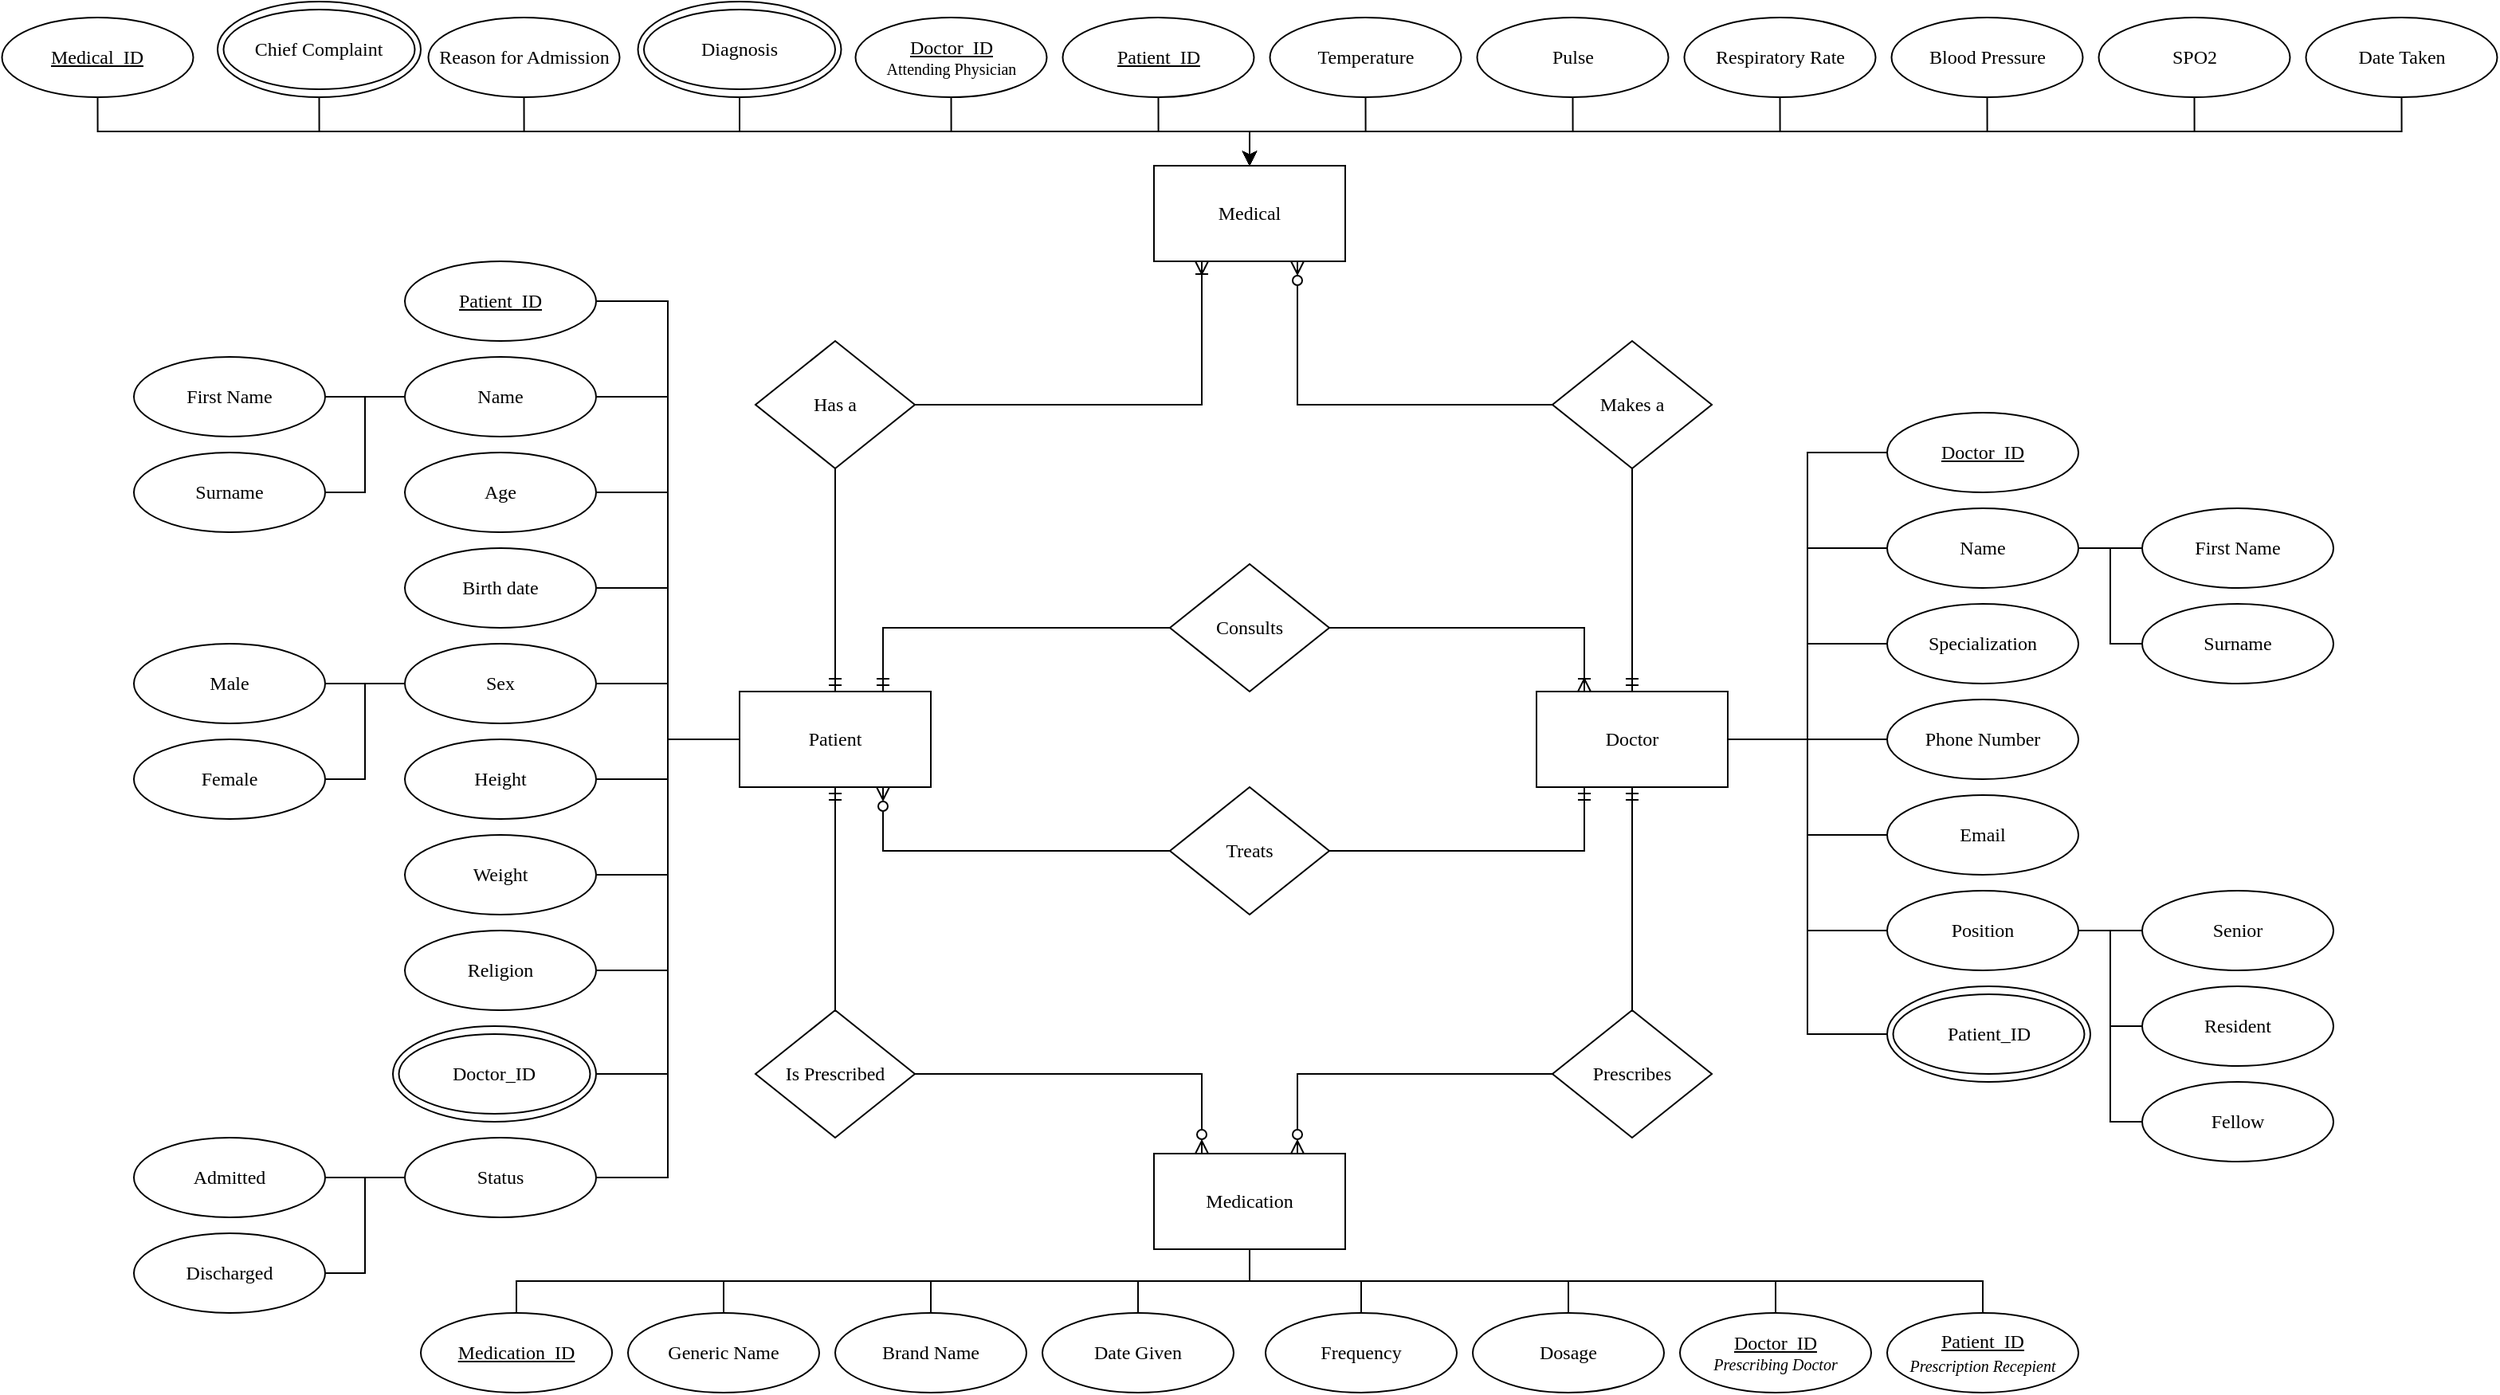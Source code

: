 <mxfile version="24.8.4" pages="3">
  <diagram name="EERD" id="dgBB3Ut48sXXji6rW2N3">
    <mxGraphModel dx="2463" dy="1904" grid="1" gridSize="10" guides="1" tooltips="1" connect="1" arrows="1" fold="1" page="1" pageScale="1" pageWidth="850" pageHeight="1100" math="0" shadow="0">
      <root>
        <mxCell id="0" />
        <mxCell id="1" parent="0" />
        <mxCell id="hHyLVONSQbWsYgpsv_cf-63" style="edgeStyle=orthogonalEdgeStyle;rounded=0;orthogonalLoop=1;jettySize=auto;html=1;exitX=0.75;exitY=0;exitDx=0;exitDy=0;entryX=0;entryY=0.5;entryDx=0;entryDy=0;endArrow=none;endFill=0;startArrow=ERmandOne;startFill=0;fontFamily=Carlito;fontSource=https%3A%2F%2Ffonts.googleapis.com%2Fcss%3Ffamily%3DCarlito;" edge="1" parent="1" source="1P8ZaYaiMlp0uqTCscuJ-2" target="hHyLVONSQbWsYgpsv_cf-59">
          <mxGeometry relative="1" as="geometry" />
        </mxCell>
        <mxCell id="hHyLVONSQbWsYgpsv_cf-95" style="edgeStyle=orthogonalEdgeStyle;rounded=0;orthogonalLoop=1;jettySize=auto;html=1;exitX=0.5;exitY=1;exitDx=0;exitDy=0;endArrow=none;endFill=0;startArrow=ERmandOne;startFill=0;" edge="1" parent="1" source="1P8ZaYaiMlp0uqTCscuJ-2" target="hHyLVONSQbWsYgpsv_cf-88">
          <mxGeometry relative="1" as="geometry" />
        </mxCell>
        <mxCell id="hHyLVONSQbWsYgpsv_cf-128" style="edgeStyle=orthogonalEdgeStyle;rounded=0;orthogonalLoop=1;jettySize=auto;html=1;exitX=0.5;exitY=0;exitDx=0;exitDy=0;endArrow=none;endFill=0;startArrow=ERmandOne;startFill=0;" edge="1" parent="1" source="1P8ZaYaiMlp0uqTCscuJ-2" target="hHyLVONSQbWsYgpsv_cf-126">
          <mxGeometry relative="1" as="geometry" />
        </mxCell>
        <mxCell id="1P8ZaYaiMlp0uqTCscuJ-2" value="&lt;div&gt;Patient&lt;/div&gt;" style="rounded=0;whiteSpace=wrap;html=1;flipH=1;flipV=0;fontFamily=Carlito;fontSource=https%3A%2F%2Ffonts.googleapis.com%2Fcss%3Ffamily%3DCarlito;" parent="1" vertex="1">
          <mxGeometry x="370" y="280" width="120" height="60" as="geometry" />
        </mxCell>
        <mxCell id="hHyLVONSQbWsYgpsv_cf-20" value="Admitted" style="ellipse;whiteSpace=wrap;html=1;fontStyle=0;fontFamily=Carlito;fontSource=https%3A%2F%2Ffonts.googleapis.com%2Fcss%3Ffamily%3DCarlito;" vertex="1" parent="1">
          <mxGeometry x="-10" y="560" width="120" height="50" as="geometry" />
        </mxCell>
        <mxCell id="hHyLVONSQbWsYgpsv_cf-22" value="Discharged" style="ellipse;whiteSpace=wrap;html=1;fontStyle=0;fontFamily=Carlito;fontSource=https%3A%2F%2Ffonts.googleapis.com%2Fcss%3Ffamily%3DCarlito;" vertex="1" parent="1">
          <mxGeometry x="-10" y="620" width="120" height="50" as="geometry" />
        </mxCell>
        <mxCell id="hHyLVONSQbWsYgpsv_cf-26" value="Male" style="ellipse;whiteSpace=wrap;html=1;fontStyle=0;fontFamily=Carlito;fontSource=https%3A%2F%2Ffonts.googleapis.com%2Fcss%3Ffamily%3DCarlito;" vertex="1" parent="1">
          <mxGeometry x="-10" y="250" width="120" height="50" as="geometry" />
        </mxCell>
        <mxCell id="hHyLVONSQbWsYgpsv_cf-27" value="Female" style="ellipse;whiteSpace=wrap;html=1;fontStyle=0;fontFamily=Carlito;fontSource=https%3A%2F%2Ffonts.googleapis.com%2Fcss%3Ffamily%3DCarlito;" vertex="1" parent="1">
          <mxGeometry x="-10" y="310" width="120" height="50" as="geometry" />
        </mxCell>
        <mxCell id="hHyLVONSQbWsYgpsv_cf-31" value="First Name" style="ellipse;whiteSpace=wrap;html=1;fontStyle=0;fontFamily=Carlito;fontSource=https%3A%2F%2Ffonts.googleapis.com%2Fcss%3Ffamily%3DCarlito;" vertex="1" parent="1">
          <mxGeometry x="-10" y="70" width="120" height="50" as="geometry" />
        </mxCell>
        <mxCell id="hHyLVONSQbWsYgpsv_cf-32" value="Surname" style="ellipse;whiteSpace=wrap;html=1;fontStyle=0;fontFamily=Carlito;fontSource=https%3A%2F%2Ffonts.googleapis.com%2Fcss%3Ffamily%3DCarlito;" vertex="1" parent="1">
          <mxGeometry x="-10" y="130" width="120" height="50" as="geometry" />
        </mxCell>
        <mxCell id="hHyLVONSQbWsYgpsv_cf-45" style="edgeStyle=orthogonalEdgeStyle;rounded=0;orthogonalLoop=1;jettySize=auto;html=1;exitX=1;exitY=0.5;exitDx=0;exitDy=0;entryX=0;entryY=0.5;entryDx=0;entryDy=0;endArrow=none;endFill=0;fontFamily=Carlito;fontSource=https%3A%2F%2Ffonts.googleapis.com%2Fcss%3Ffamily%3DCarlito;" edge="1" parent="1" source="hHyLVONSQbWsYgpsv_cf-19" target="1P8ZaYaiMlp0uqTCscuJ-2">
          <mxGeometry relative="1" as="geometry">
            <Array as="points">
              <mxPoint x="325" y="585" />
              <mxPoint x="325" y="310" />
            </Array>
          </mxGeometry>
        </mxCell>
        <mxCell id="hHyLVONSQbWsYgpsv_cf-54" style="edgeStyle=orthogonalEdgeStyle;rounded=0;orthogonalLoop=1;jettySize=auto;html=1;entryX=0;entryY=0.5;entryDx=0;entryDy=0;endArrow=none;endFill=0;fontFamily=Carlito;fontSource=https%3A%2F%2Ffonts.googleapis.com%2Fcss%3Ffamily%3DCarlito;" edge="1" parent="1" source="hHyLVONSQbWsYgpsv_cf-1" target="1P8ZaYaiMlp0uqTCscuJ-2">
          <mxGeometry relative="1" as="geometry" />
        </mxCell>
        <mxCell id="hHyLVONSQbWsYgpsv_cf-1" value="Name" style="ellipse;whiteSpace=wrap;html=1;fontStyle=0;fontFamily=Carlito;fontSource=https%3A%2F%2Ffonts.googleapis.com%2Fcss%3Ffamily%3DCarlito;" vertex="1" parent="1">
          <mxGeometry x="160" y="70" width="120" height="50" as="geometry" />
        </mxCell>
        <mxCell id="hHyLVONSQbWsYgpsv_cf-53" style="edgeStyle=orthogonalEdgeStyle;rounded=0;orthogonalLoop=1;jettySize=auto;html=1;entryX=0;entryY=0.5;entryDx=0;entryDy=0;endArrow=none;endFill=0;fontFamily=Carlito;fontSource=https%3A%2F%2Ffonts.googleapis.com%2Fcss%3Ffamily%3DCarlito;" edge="1" parent="1" source="hHyLVONSQbWsYgpsv_cf-2" target="1P8ZaYaiMlp0uqTCscuJ-2">
          <mxGeometry relative="1" as="geometry" />
        </mxCell>
        <mxCell id="hHyLVONSQbWsYgpsv_cf-2" value="&lt;div&gt;Age&lt;/div&gt;" style="ellipse;whiteSpace=wrap;html=1;fontStyle=0;fontFamily=Carlito;fontSource=https%3A%2F%2Ffonts.googleapis.com%2Fcss%3Ffamily%3DCarlito;" vertex="1" parent="1">
          <mxGeometry x="160" y="130" width="120" height="50" as="geometry" />
        </mxCell>
        <mxCell id="hHyLVONSQbWsYgpsv_cf-52" style="edgeStyle=orthogonalEdgeStyle;rounded=0;orthogonalLoop=1;jettySize=auto;html=1;entryX=0;entryY=0.5;entryDx=0;entryDy=0;endArrow=none;endFill=0;fontFamily=Carlito;fontSource=https%3A%2F%2Ffonts.googleapis.com%2Fcss%3Ffamily%3DCarlito;" edge="1" parent="1" source="hHyLVONSQbWsYgpsv_cf-3" target="1P8ZaYaiMlp0uqTCscuJ-2">
          <mxGeometry relative="1" as="geometry" />
        </mxCell>
        <mxCell id="hHyLVONSQbWsYgpsv_cf-3" value="Birth date" style="ellipse;whiteSpace=wrap;html=1;fontStyle=0;fontFamily=Carlito;fontSource=https%3A%2F%2Ffonts.googleapis.com%2Fcss%3Ffamily%3DCarlito;" vertex="1" parent="1">
          <mxGeometry x="160" y="190" width="120" height="50" as="geometry" />
        </mxCell>
        <mxCell id="hHyLVONSQbWsYgpsv_cf-51" style="edgeStyle=orthogonalEdgeStyle;rounded=0;orthogonalLoop=1;jettySize=auto;html=1;endArrow=none;endFill=0;fontFamily=Carlito;fontSource=https%3A%2F%2Ffonts.googleapis.com%2Fcss%3Ffamily%3DCarlito;" edge="1" parent="1" source="hHyLVONSQbWsYgpsv_cf-4" target="1P8ZaYaiMlp0uqTCscuJ-2">
          <mxGeometry relative="1" as="geometry" />
        </mxCell>
        <mxCell id="hHyLVONSQbWsYgpsv_cf-4" value="Sex" style="ellipse;whiteSpace=wrap;html=1;fontStyle=0;fontFamily=Carlito;fontSource=https%3A%2F%2Ffonts.googleapis.com%2Fcss%3Ffamily%3DCarlito;" vertex="1" parent="1">
          <mxGeometry x="160" y="250" width="120" height="50" as="geometry" />
        </mxCell>
        <mxCell id="hHyLVONSQbWsYgpsv_cf-50" style="edgeStyle=orthogonalEdgeStyle;rounded=0;orthogonalLoop=1;jettySize=auto;html=1;endArrow=none;endFill=0;fontFamily=Carlito;fontSource=https%3A%2F%2Ffonts.googleapis.com%2Fcss%3Ffamily%3DCarlito;" edge="1" parent="1" source="hHyLVONSQbWsYgpsv_cf-5" target="1P8ZaYaiMlp0uqTCscuJ-2">
          <mxGeometry relative="1" as="geometry" />
        </mxCell>
        <mxCell id="hHyLVONSQbWsYgpsv_cf-5" value="Height" style="ellipse;whiteSpace=wrap;html=1;fontStyle=0;fontFamily=Carlito;fontSource=https%3A%2F%2Ffonts.googleapis.com%2Fcss%3Ffamily%3DCarlito;" vertex="1" parent="1">
          <mxGeometry x="160" y="310" width="120" height="50" as="geometry" />
        </mxCell>
        <mxCell id="hHyLVONSQbWsYgpsv_cf-49" style="edgeStyle=orthogonalEdgeStyle;rounded=0;orthogonalLoop=1;jettySize=auto;html=1;exitX=1;exitY=0.5;exitDx=0;exitDy=0;entryX=0;entryY=0.5;entryDx=0;entryDy=0;endArrow=none;endFill=0;fontFamily=Carlito;fontSource=https%3A%2F%2Ffonts.googleapis.com%2Fcss%3Ffamily%3DCarlito;" edge="1" parent="1" source="hHyLVONSQbWsYgpsv_cf-6" target="1P8ZaYaiMlp0uqTCscuJ-2">
          <mxGeometry relative="1" as="geometry" />
        </mxCell>
        <mxCell id="hHyLVONSQbWsYgpsv_cf-6" value="Weight" style="ellipse;whiteSpace=wrap;html=1;fontStyle=0;fontFamily=Carlito;fontSource=https%3A%2F%2Ffonts.googleapis.com%2Fcss%3Ffamily%3DCarlito;" vertex="1" parent="1">
          <mxGeometry x="160" y="370" width="120" height="50" as="geometry" />
        </mxCell>
        <mxCell id="hHyLVONSQbWsYgpsv_cf-48" style="edgeStyle=orthogonalEdgeStyle;rounded=0;orthogonalLoop=1;jettySize=auto;html=1;exitX=1;exitY=0.5;exitDx=0;exitDy=0;entryX=0;entryY=0.5;entryDx=0;entryDy=0;endArrow=none;endFill=0;fontFamily=Carlito;fontSource=https%3A%2F%2Ffonts.googleapis.com%2Fcss%3Ffamily%3DCarlito;" edge="1" parent="1" source="hHyLVONSQbWsYgpsv_cf-7" target="1P8ZaYaiMlp0uqTCscuJ-2">
          <mxGeometry relative="1" as="geometry" />
        </mxCell>
        <mxCell id="hHyLVONSQbWsYgpsv_cf-7" value="&lt;div&gt;Religion&lt;/div&gt;" style="ellipse;whiteSpace=wrap;html=1;fontStyle=0;fontFamily=Carlito;fontSource=https%3A%2F%2Ffonts.googleapis.com%2Fcss%3Ffamily%3DCarlito;" vertex="1" parent="1">
          <mxGeometry x="160" y="430" width="120" height="50" as="geometry" />
        </mxCell>
        <mxCell id="hHyLVONSQbWsYgpsv_cf-38" style="edgeStyle=orthogonalEdgeStyle;rounded=0;orthogonalLoop=1;jettySize=auto;html=1;exitX=1;exitY=0.5;exitDx=0;exitDy=0;endArrow=none;endFill=0;curved=0;fontFamily=Carlito;fontSource=https%3A%2F%2Ffonts.googleapis.com%2Fcss%3Ffamily%3DCarlito;" edge="1" parent="1" source="hHyLVONSQbWsYgpsv_cf-20" target="hHyLVONSQbWsYgpsv_cf-19">
          <mxGeometry relative="1" as="geometry" />
        </mxCell>
        <mxCell id="hHyLVONSQbWsYgpsv_cf-39" style="edgeStyle=orthogonalEdgeStyle;rounded=0;orthogonalLoop=1;jettySize=auto;html=1;exitX=1;exitY=0.5;exitDx=0;exitDy=0;entryX=0;entryY=0.5;entryDx=0;entryDy=0;endArrow=none;endFill=0;curved=0;fontFamily=Carlito;fontSource=https%3A%2F%2Ffonts.googleapis.com%2Fcss%3Ffamily%3DCarlito;" edge="1" parent="1" source="hHyLVONSQbWsYgpsv_cf-22" target="hHyLVONSQbWsYgpsv_cf-19">
          <mxGeometry relative="1" as="geometry" />
        </mxCell>
        <mxCell id="hHyLVONSQbWsYgpsv_cf-36" style="edgeStyle=orthogonalEdgeStyle;rounded=0;orthogonalLoop=1;jettySize=auto;html=1;exitX=1;exitY=0.5;exitDx=0;exitDy=0;endArrow=none;endFill=0;fontFamily=Carlito;fontSource=https%3A%2F%2Ffonts.googleapis.com%2Fcss%3Ffamily%3DCarlito;" edge="1" parent="1" source="hHyLVONSQbWsYgpsv_cf-26" target="hHyLVONSQbWsYgpsv_cf-4">
          <mxGeometry relative="1" as="geometry" />
        </mxCell>
        <mxCell id="hHyLVONSQbWsYgpsv_cf-37" style="edgeStyle=orthogonalEdgeStyle;rounded=0;orthogonalLoop=1;jettySize=auto;html=1;exitX=1;exitY=0.5;exitDx=0;exitDy=0;entryX=0;entryY=0.5;entryDx=0;entryDy=0;endArrow=none;endFill=0;fontFamily=Carlito;fontSource=https%3A%2F%2Ffonts.googleapis.com%2Fcss%3Ffamily%3DCarlito;" edge="1" parent="1" source="hHyLVONSQbWsYgpsv_cf-27" target="hHyLVONSQbWsYgpsv_cf-4">
          <mxGeometry relative="1" as="geometry" />
        </mxCell>
        <mxCell id="hHyLVONSQbWsYgpsv_cf-33" style="edgeStyle=orthogonalEdgeStyle;rounded=0;orthogonalLoop=1;jettySize=auto;html=1;exitX=1;exitY=0.5;exitDx=0;exitDy=0;endArrow=none;endFill=0;fontFamily=Carlito;fontSource=https%3A%2F%2Ffonts.googleapis.com%2Fcss%3Ffamily%3DCarlito;" edge="1" parent="1" source="hHyLVONSQbWsYgpsv_cf-31" target="hHyLVONSQbWsYgpsv_cf-1">
          <mxGeometry relative="1" as="geometry" />
        </mxCell>
        <mxCell id="hHyLVONSQbWsYgpsv_cf-35" style="edgeStyle=orthogonalEdgeStyle;rounded=0;orthogonalLoop=1;jettySize=auto;html=1;exitX=1;exitY=0.5;exitDx=0;exitDy=0;entryX=0;entryY=0.5;entryDx=0;entryDy=0;endArrow=none;endFill=0;fontFamily=Carlito;fontSource=https%3A%2F%2Ffonts.googleapis.com%2Fcss%3Ffamily%3DCarlito;" edge="1" parent="1" source="hHyLVONSQbWsYgpsv_cf-32" target="hHyLVONSQbWsYgpsv_cf-1">
          <mxGeometry relative="1" as="geometry" />
        </mxCell>
        <mxCell id="hHyLVONSQbWsYgpsv_cf-55" style="edgeStyle=orthogonalEdgeStyle;rounded=0;orthogonalLoop=1;jettySize=auto;html=1;entryX=0;entryY=0.5;entryDx=0;entryDy=0;endArrow=none;endFill=0;fontFamily=Carlito;fontSource=https%3A%2F%2Ffonts.googleapis.com%2Fcss%3Ffamily%3DCarlito;" edge="1" parent="1" source="1P8ZaYaiMlp0uqTCscuJ-4" target="1P8ZaYaiMlp0uqTCscuJ-2">
          <mxGeometry relative="1" as="geometry" />
        </mxCell>
        <mxCell id="1P8ZaYaiMlp0uqTCscuJ-4" value="&lt;u&gt;Patient_ID&lt;/u&gt;" style="ellipse;whiteSpace=wrap;html=1;fontFamily=Carlito;fontSource=https%3A%2F%2Ffonts.googleapis.com%2Fcss%3Ffamily%3DCarlito;" parent="1" vertex="1">
          <mxGeometry x="160" y="10" width="120" height="50" as="geometry" />
        </mxCell>
        <mxCell id="hHyLVONSQbWsYgpsv_cf-19" value="&lt;div&gt;Status&lt;/div&gt;" style="ellipse;whiteSpace=wrap;html=1;fontStyle=0;fontFamily=Carlito;fontSource=https%3A%2F%2Ffonts.googleapis.com%2Fcss%3Ffamily%3DCarlito;" vertex="1" parent="1">
          <mxGeometry x="160" y="560" width="120" height="50" as="geometry" />
        </mxCell>
        <mxCell id="hHyLVONSQbWsYgpsv_cf-58" style="edgeStyle=orthogonalEdgeStyle;rounded=0;orthogonalLoop=1;jettySize=auto;html=1;exitX=1;exitY=0.5;exitDx=0;exitDy=0;entryX=0;entryY=0.5;entryDx=0;entryDy=0;endArrow=none;endFill=0;fontFamily=Carlito;fontSource=https%3A%2F%2Ffonts.googleapis.com%2Fcss%3Ffamily%3DCarlito;" edge="1" parent="1" source="hHyLVONSQbWsYgpsv_cf-9" target="1P8ZaYaiMlp0uqTCscuJ-2">
          <mxGeometry relative="1" as="geometry" />
        </mxCell>
        <mxCell id="hHyLVONSQbWsYgpsv_cf-64" style="edgeStyle=orthogonalEdgeStyle;rounded=0;orthogonalLoop=1;jettySize=auto;html=1;exitX=1;exitY=0.5;exitDx=0;exitDy=0;entryX=0.25;entryY=0;entryDx=0;entryDy=0;startArrow=none;startFill=0;endArrow=ERoneToMany;endFill=0;fontFamily=Carlito;fontSource=https%3A%2F%2Ffonts.googleapis.com%2Fcss%3Ffamily%3DCarlito;" edge="1" parent="1" source="hHyLVONSQbWsYgpsv_cf-59" target="hHyLVONSQbWsYgpsv_cf-62">
          <mxGeometry relative="1" as="geometry" />
        </mxCell>
        <mxCell id="hHyLVONSQbWsYgpsv_cf-59" value="Consults" style="rhombus;whiteSpace=wrap;html=1;fontFamily=Carlito;fontSource=https%3A%2F%2Ffonts.googleapis.com%2Fcss%3Ffamily%3DCarlito;" vertex="1" parent="1">
          <mxGeometry x="640" y="200" width="100" height="80" as="geometry" />
        </mxCell>
        <mxCell id="hHyLVONSQbWsYgpsv_cf-66" style="edgeStyle=orthogonalEdgeStyle;rounded=0;orthogonalLoop=1;jettySize=auto;html=1;entryX=0.75;entryY=1;entryDx=0;entryDy=0;endArrow=ERzeroToMany;endFill=0;curved=0;fontFamily=Carlito;fontSource=https%3A%2F%2Ffonts.googleapis.com%2Fcss%3Ffamily%3DCarlito;" edge="1" parent="1" source="hHyLVONSQbWsYgpsv_cf-61" target="1P8ZaYaiMlp0uqTCscuJ-2">
          <mxGeometry relative="1" as="geometry" />
        </mxCell>
        <mxCell id="hHyLVONSQbWsYgpsv_cf-61" value="Treats" style="rhombus;whiteSpace=wrap;html=1;fontFamily=Carlito;fontSource=https%3A%2F%2Ffonts.googleapis.com%2Fcss%3Ffamily%3DCarlito;" vertex="1" parent="1">
          <mxGeometry x="640" y="340" width="100" height="80" as="geometry" />
        </mxCell>
        <mxCell id="hHyLVONSQbWsYgpsv_cf-91" style="edgeStyle=orthogonalEdgeStyle;rounded=0;orthogonalLoop=1;jettySize=auto;html=1;exitX=0.5;exitY=1;exitDx=0;exitDy=0;entryX=0.5;entryY=0;entryDx=0;entryDy=0;endArrow=none;endFill=0;startArrow=ERmandOne;startFill=0;" edge="1" parent="1" source="hHyLVONSQbWsYgpsv_cf-62" target="hHyLVONSQbWsYgpsv_cf-89">
          <mxGeometry relative="1" as="geometry" />
        </mxCell>
        <mxCell id="hHyLVONSQbWsYgpsv_cf-129" style="edgeStyle=orthogonalEdgeStyle;rounded=0;orthogonalLoop=1;jettySize=auto;html=1;endArrow=ERmandOne;endFill=0;" edge="1" parent="1" source="hHyLVONSQbWsYgpsv_cf-127" target="hHyLVONSQbWsYgpsv_cf-62">
          <mxGeometry relative="1" as="geometry" />
        </mxCell>
        <mxCell id="hHyLVONSQbWsYgpsv_cf-62" value="Doctor" style="rounded=0;whiteSpace=wrap;html=1;flipH=1;flipV=0;fontFamily=Carlito;fontSource=https%3A%2F%2Ffonts.googleapis.com%2Fcss%3Ffamily%3DCarlito;" vertex="1" parent="1">
          <mxGeometry x="870" y="280" width="120" height="60" as="geometry" />
        </mxCell>
        <mxCell id="hHyLVONSQbWsYgpsv_cf-65" style="edgeStyle=orthogonalEdgeStyle;rounded=0;orthogonalLoop=1;jettySize=auto;html=1;exitX=0.25;exitY=1;exitDx=0;exitDy=0;entryX=1;entryY=0.5;entryDx=0;entryDy=0;endArrow=none;endFill=0;startArrow=ERmandOne;startFill=0;fontFamily=Carlito;fontSource=https%3A%2F%2Ffonts.googleapis.com%2Fcss%3Ffamily%3DCarlito;" edge="1" parent="1" source="hHyLVONSQbWsYgpsv_cf-62" target="hHyLVONSQbWsYgpsv_cf-61">
          <mxGeometry relative="1" as="geometry" />
        </mxCell>
        <mxCell id="hHyLVONSQbWsYgpsv_cf-78" style="edgeStyle=orthogonalEdgeStyle;rounded=0;orthogonalLoop=1;jettySize=auto;html=1;endArrow=none;endFill=0;fontFamily=Carlito;fontSource=https%3A%2F%2Ffonts.googleapis.com%2Fcss%3Ffamily%3DCarlito;" edge="1" parent="1" source="hHyLVONSQbWsYgpsv_cf-67" target="hHyLVONSQbWsYgpsv_cf-62">
          <mxGeometry relative="1" as="geometry" />
        </mxCell>
        <mxCell id="hHyLVONSQbWsYgpsv_cf-67" value="&lt;div&gt;Phone Number&lt;/div&gt;" style="ellipse;whiteSpace=wrap;html=1;fontStyle=0;fontFamily=Carlito;fontSource=https%3A%2F%2Ffonts.googleapis.com%2Fcss%3Ffamily%3DCarlito;" vertex="1" parent="1">
          <mxGeometry x="1090" y="285" width="120" height="50" as="geometry" />
        </mxCell>
        <mxCell id="hHyLVONSQbWsYgpsv_cf-77" style="edgeStyle=orthogonalEdgeStyle;rounded=0;orthogonalLoop=1;jettySize=auto;html=1;entryX=1;entryY=0.5;entryDx=0;entryDy=0;endArrow=none;endFill=0;fontFamily=Carlito;fontSource=https%3A%2F%2Ffonts.googleapis.com%2Fcss%3Ffamily%3DCarlito;" edge="1" parent="1" source="hHyLVONSQbWsYgpsv_cf-68" target="hHyLVONSQbWsYgpsv_cf-62">
          <mxGeometry relative="1" as="geometry" />
        </mxCell>
        <mxCell id="hHyLVONSQbWsYgpsv_cf-68" value="Specialization" style="ellipse;whiteSpace=wrap;html=1;fontStyle=0;fontFamily=Carlito;fontSource=https%3A%2F%2Ffonts.googleapis.com%2Fcss%3Ffamily%3DCarlito;" vertex="1" parent="1">
          <mxGeometry x="1090" y="225" width="120" height="50" as="geometry" />
        </mxCell>
        <mxCell id="hHyLVONSQbWsYgpsv_cf-75" style="edgeStyle=orthogonalEdgeStyle;rounded=0;orthogonalLoop=1;jettySize=auto;html=1;entryX=1;entryY=0.5;entryDx=0;entryDy=0;endArrow=none;endFill=0;fontFamily=Carlito;fontSource=https%3A%2F%2Ffonts.googleapis.com%2Fcss%3Ffamily%3DCarlito;" edge="1" parent="1" source="hHyLVONSQbWsYgpsv_cf-69" target="hHyLVONSQbWsYgpsv_cf-62">
          <mxGeometry relative="1" as="geometry">
            <mxPoint x="1000" y="330" as="targetPoint" />
          </mxGeometry>
        </mxCell>
        <mxCell id="ELk_1tRSDGGLFN-vST6k-3" style="edgeStyle=orthogonalEdgeStyle;rounded=0;orthogonalLoop=1;jettySize=auto;html=1;exitX=1;exitY=0.5;exitDx=0;exitDy=0;endArrow=none;endFill=0;" edge="1" parent="1" source="hHyLVONSQbWsYgpsv_cf-69" target="ELk_1tRSDGGLFN-vST6k-1">
          <mxGeometry relative="1" as="geometry" />
        </mxCell>
        <mxCell id="ELk_1tRSDGGLFN-vST6k-4" style="edgeStyle=orthogonalEdgeStyle;rounded=0;orthogonalLoop=1;jettySize=auto;html=1;exitX=1;exitY=0.5;exitDx=0;exitDy=0;entryX=0;entryY=0.5;entryDx=0;entryDy=0;endArrow=none;endFill=0;" edge="1" parent="1" source="hHyLVONSQbWsYgpsv_cf-69" target="ELk_1tRSDGGLFN-vST6k-2">
          <mxGeometry relative="1" as="geometry" />
        </mxCell>
        <mxCell id="hHyLVONSQbWsYgpsv_cf-69" value="Name" style="ellipse;whiteSpace=wrap;html=1;fontStyle=0;fontFamily=Carlito;fontSource=https%3A%2F%2Ffonts.googleapis.com%2Fcss%3Ffamily%3DCarlito;" vertex="1" parent="1">
          <mxGeometry x="1090" y="165" width="120" height="50" as="geometry" />
        </mxCell>
        <mxCell id="hHyLVONSQbWsYgpsv_cf-74" style="edgeStyle=orthogonalEdgeStyle;rounded=0;orthogonalLoop=1;jettySize=auto;html=1;exitX=0;exitY=0.5;exitDx=0;exitDy=0;entryX=1;entryY=0.5;entryDx=0;entryDy=0;endArrow=none;endFill=0;fontFamily=Carlito;fontSource=https%3A%2F%2Ffonts.googleapis.com%2Fcss%3Ffamily%3DCarlito;" edge="1" parent="1" source="hHyLVONSQbWsYgpsv_cf-70" target="hHyLVONSQbWsYgpsv_cf-62">
          <mxGeometry relative="1" as="geometry" />
        </mxCell>
        <mxCell id="hHyLVONSQbWsYgpsv_cf-70" value="&lt;u&gt;Doctor_ID&lt;/u&gt;" style="ellipse;whiteSpace=wrap;html=1;fontStyle=0;fontFamily=Carlito;fontSource=https%3A%2F%2Ffonts.googleapis.com%2Fcss%3Ffamily%3DCarlito;" vertex="1" parent="1">
          <mxGeometry x="1090" y="105" width="120" height="50" as="geometry" />
        </mxCell>
        <mxCell id="hHyLVONSQbWsYgpsv_cf-79" style="edgeStyle=orthogonalEdgeStyle;rounded=0;orthogonalLoop=1;jettySize=auto;html=1;entryX=1;entryY=0.5;entryDx=0;entryDy=0;endArrow=none;endFill=0;fontFamily=Carlito;fontSource=https%3A%2F%2Ffonts.googleapis.com%2Fcss%3Ffamily%3DCarlito;" edge="1" parent="1" source="hHyLVONSQbWsYgpsv_cf-71" target="hHyLVONSQbWsYgpsv_cf-62">
          <mxGeometry relative="1" as="geometry" />
        </mxCell>
        <mxCell id="hHyLVONSQbWsYgpsv_cf-71" value="&lt;div&gt;Email&lt;/div&gt;" style="ellipse;whiteSpace=wrap;html=1;fontStyle=0;fontFamily=Carlito;fontSource=https%3A%2F%2Ffonts.googleapis.com%2Fcss%3Ffamily%3DCarlito;" vertex="1" parent="1">
          <mxGeometry x="1090" y="345" width="120" height="50" as="geometry" />
        </mxCell>
        <mxCell id="hHyLVONSQbWsYgpsv_cf-80" style="edgeStyle=orthogonalEdgeStyle;rounded=0;orthogonalLoop=1;jettySize=auto;html=1;entryX=1;entryY=0.5;entryDx=0;entryDy=0;endArrow=none;endFill=0;fontFamily=Carlito;fontSource=https%3A%2F%2Ffonts.googleapis.com%2Fcss%3Ffamily%3DCarlito;" edge="1" parent="1" source="hHyLVONSQbWsYgpsv_cf-72" target="hHyLVONSQbWsYgpsv_cf-62">
          <mxGeometry relative="1" as="geometry" />
        </mxCell>
        <mxCell id="ELk_1tRSDGGLFN-vST6k-8" style="edgeStyle=orthogonalEdgeStyle;rounded=0;orthogonalLoop=1;jettySize=auto;html=1;exitX=1;exitY=0.5;exitDx=0;exitDy=0;endArrow=none;endFill=0;" edge="1" parent="1" source="hHyLVONSQbWsYgpsv_cf-72" target="ELk_1tRSDGGLFN-vST6k-6">
          <mxGeometry relative="1" as="geometry" />
        </mxCell>
        <mxCell id="ELk_1tRSDGGLFN-vST6k-9" style="edgeStyle=orthogonalEdgeStyle;rounded=0;orthogonalLoop=1;jettySize=auto;html=1;exitX=1;exitY=0.5;exitDx=0;exitDy=0;entryX=0;entryY=0.5;entryDx=0;entryDy=0;endArrow=none;endFill=0;" edge="1" parent="1" source="hHyLVONSQbWsYgpsv_cf-72" target="ELk_1tRSDGGLFN-vST6k-5">
          <mxGeometry relative="1" as="geometry" />
        </mxCell>
        <mxCell id="ELk_1tRSDGGLFN-vST6k-10" style="edgeStyle=orthogonalEdgeStyle;rounded=0;orthogonalLoop=1;jettySize=auto;html=1;exitX=1;exitY=0.5;exitDx=0;exitDy=0;entryX=0;entryY=0.5;entryDx=0;entryDy=0;endArrow=none;endFill=0;" edge="1" parent="1" source="hHyLVONSQbWsYgpsv_cf-72" target="ELk_1tRSDGGLFN-vST6k-7">
          <mxGeometry relative="1" as="geometry" />
        </mxCell>
        <mxCell id="hHyLVONSQbWsYgpsv_cf-72" value="&lt;div&gt;Position&lt;/div&gt;" style="ellipse;whiteSpace=wrap;html=1;fontStyle=0;fontFamily=Carlito;fontSource=https%3A%2F%2Ffonts.googleapis.com%2Fcss%3Ffamily%3DCarlito;" vertex="1" parent="1">
          <mxGeometry x="1090" y="405" width="120" height="50" as="geometry" />
        </mxCell>
        <mxCell id="hHyLVONSQbWsYgpsv_cf-81" style="edgeStyle=orthogonalEdgeStyle;rounded=0;orthogonalLoop=1;jettySize=auto;html=1;entryX=1;entryY=0.5;entryDx=0;entryDy=0;endArrow=none;endFill=0;exitX=0;exitY=0.5;exitDx=0;exitDy=0;fontFamily=Carlito;fontSource=https%3A%2F%2Ffonts.googleapis.com%2Fcss%3Ffamily%3DCarlito;" edge="1" parent="1" source="hHyLVONSQbWsYgpsv_cf-83" target="hHyLVONSQbWsYgpsv_cf-62">
          <mxGeometry relative="1" as="geometry">
            <mxPoint x="1090.0" y="490.026" as="sourcePoint" />
          </mxGeometry>
        </mxCell>
        <mxCell id="hHyLVONSQbWsYgpsv_cf-85" value="" style="group;fontFamily=Carlito;fontSource=https%3A%2F%2Ffonts.googleapis.com%2Fcss%3Ffamily%3DCarlito;" vertex="1" connectable="0" parent="1">
          <mxGeometry x="1090" y="465" width="127.5" height="60" as="geometry" />
        </mxCell>
        <mxCell id="hHyLVONSQbWsYgpsv_cf-83" value="&lt;div&gt;Religion&lt;/div&gt;" style="ellipse;whiteSpace=wrap;html=1;fontStyle=0;fontFamily=Carlito;fontSource=https%3A%2F%2Ffonts.googleapis.com%2Fcss%3Ffamily%3DCarlito;" vertex="1" parent="hHyLVONSQbWsYgpsv_cf-85">
          <mxGeometry width="127.5" height="60" as="geometry" />
        </mxCell>
        <mxCell id="hHyLVONSQbWsYgpsv_cf-84" value="Patient_ID" style="ellipse;whiteSpace=wrap;html=1;fontStyle=0;fontFamily=Carlito;fontSource=https%3A%2F%2Ffonts.googleapis.com%2Fcss%3Ffamily%3DCarlito;" vertex="1" parent="hHyLVONSQbWsYgpsv_cf-85">
          <mxGeometry x="3.75" y="5" width="120" height="50" as="geometry" />
        </mxCell>
        <mxCell id="hHyLVONSQbWsYgpsv_cf-96" style="edgeStyle=orthogonalEdgeStyle;rounded=0;orthogonalLoop=1;jettySize=auto;html=1;entryX=0.25;entryY=0;entryDx=0;entryDy=0;startArrow=none;startFill=0;endArrow=ERzeroToMany;endFill=0;" edge="1" parent="1" source="hHyLVONSQbWsYgpsv_cf-88" target="hHyLVONSQbWsYgpsv_cf-92">
          <mxGeometry relative="1" as="geometry" />
        </mxCell>
        <mxCell id="hHyLVONSQbWsYgpsv_cf-88" value="Is Prescribed" style="rhombus;whiteSpace=wrap;html=1;fontFamily=Carlito;fontSource=https%3A%2F%2Ffonts.googleapis.com%2Fcss%3Ffamily%3DCarlito;" vertex="1" parent="1">
          <mxGeometry x="380" y="480" width="100" height="80" as="geometry" />
        </mxCell>
        <mxCell id="hHyLVONSQbWsYgpsv_cf-97" style="edgeStyle=orthogonalEdgeStyle;rounded=0;orthogonalLoop=1;jettySize=auto;html=1;exitX=0.75;exitY=0;exitDx=0;exitDy=0;entryX=0;entryY=0.5;entryDx=0;entryDy=0;startArrow=ERzeroToMany;startFill=0;endArrow=none;endFill=0;" edge="1" parent="1" source="hHyLVONSQbWsYgpsv_cf-92" target="hHyLVONSQbWsYgpsv_cf-89">
          <mxGeometry relative="1" as="geometry" />
        </mxCell>
        <mxCell id="hHyLVONSQbWsYgpsv_cf-89" value="Prescribes" style="rhombus;whiteSpace=wrap;html=1;fontFamily=Carlito;fontSource=https%3A%2F%2Ffonts.googleapis.com%2Fcss%3Ffamily%3DCarlito;" vertex="1" parent="1">
          <mxGeometry x="880" y="480" width="100" height="80" as="geometry" />
        </mxCell>
        <mxCell id="hHyLVONSQbWsYgpsv_cf-92" value="Medication" style="rounded=0;whiteSpace=wrap;html=1;flipH=1;flipV=0;fontFamily=Carlito;fontSource=https%3A%2F%2Ffonts.googleapis.com%2Fcss%3Ffamily%3DCarlito;" vertex="1" parent="1">
          <mxGeometry x="630" y="570" width="120" height="60" as="geometry" />
        </mxCell>
        <mxCell id="hHyLVONSQbWsYgpsv_cf-118" style="edgeStyle=orthogonalEdgeStyle;rounded=0;orthogonalLoop=1;jettySize=auto;html=1;exitX=0.5;exitY=0;exitDx=0;exitDy=0;endArrow=none;endFill=0;" edge="1" parent="1" source="hHyLVONSQbWsYgpsv_cf-98" target="hHyLVONSQbWsYgpsv_cf-92">
          <mxGeometry relative="1" as="geometry" />
        </mxCell>
        <mxCell id="hHyLVONSQbWsYgpsv_cf-98" value="Date Given" style="ellipse;whiteSpace=wrap;html=1;fontStyle=0;fontFamily=Carlito;fontSource=https%3A%2F%2Ffonts.googleapis.com%2Fcss%3Ffamily%3DCarlito;" vertex="1" parent="1">
          <mxGeometry x="560" y="670" width="120" height="50" as="geometry" />
        </mxCell>
        <mxCell id="hHyLVONSQbWsYgpsv_cf-117" style="edgeStyle=orthogonalEdgeStyle;rounded=0;orthogonalLoop=1;jettySize=auto;html=1;exitX=0.5;exitY=0;exitDx=0;exitDy=0;endArrow=none;endFill=0;" edge="1" parent="1" source="hHyLVONSQbWsYgpsv_cf-99" target="hHyLVONSQbWsYgpsv_cf-92">
          <mxGeometry relative="1" as="geometry" />
        </mxCell>
        <mxCell id="hHyLVONSQbWsYgpsv_cf-99" value="Brand Name" style="ellipse;whiteSpace=wrap;html=1;fontStyle=0;fontFamily=Carlito;fontSource=https%3A%2F%2Ffonts.googleapis.com%2Fcss%3Ffamily%3DCarlito;" vertex="1" parent="1">
          <mxGeometry x="430" y="670" width="120" height="50" as="geometry" />
        </mxCell>
        <mxCell id="hHyLVONSQbWsYgpsv_cf-116" style="edgeStyle=orthogonalEdgeStyle;rounded=0;orthogonalLoop=1;jettySize=auto;html=1;exitX=0.5;exitY=0;exitDx=0;exitDy=0;endArrow=none;endFill=0;" edge="1" parent="1" source="hHyLVONSQbWsYgpsv_cf-100" target="hHyLVONSQbWsYgpsv_cf-92">
          <mxGeometry relative="1" as="geometry" />
        </mxCell>
        <mxCell id="hHyLVONSQbWsYgpsv_cf-100" value="Generic Name" style="ellipse;whiteSpace=wrap;html=1;fontStyle=0;fontFamily=Carlito;fontSource=https%3A%2F%2Ffonts.googleapis.com%2Fcss%3Ffamily%3DCarlito;" vertex="1" parent="1">
          <mxGeometry x="300" y="670" width="120" height="50" as="geometry" />
        </mxCell>
        <mxCell id="hHyLVONSQbWsYgpsv_cf-112" style="edgeStyle=orthogonalEdgeStyle;rounded=0;orthogonalLoop=1;jettySize=auto;html=1;exitX=0.5;exitY=0;exitDx=0;exitDy=0;entryX=0.5;entryY=1;entryDx=0;entryDy=0;endArrow=none;endFill=0;" edge="1" parent="1" source="hHyLVONSQbWsYgpsv_cf-101" target="hHyLVONSQbWsYgpsv_cf-92">
          <mxGeometry relative="1" as="geometry" />
        </mxCell>
        <mxCell id="hHyLVONSQbWsYgpsv_cf-101" value="&lt;u&gt;Medication_ID&lt;/u&gt;" style="ellipse;whiteSpace=wrap;html=1;fontStyle=0;fontFamily=Carlito;fontSource=https%3A%2F%2Ffonts.googleapis.com%2Fcss%3Ffamily%3DCarlito;" vertex="1" parent="1">
          <mxGeometry x="170" y="670" width="120" height="50" as="geometry" />
        </mxCell>
        <mxCell id="hHyLVONSQbWsYgpsv_cf-120" style="edgeStyle=orthogonalEdgeStyle;rounded=0;orthogonalLoop=1;jettySize=auto;html=1;exitX=0.5;exitY=0;exitDx=0;exitDy=0;endArrow=none;endFill=0;" edge="1" parent="1" source="hHyLVONSQbWsYgpsv_cf-104" target="hHyLVONSQbWsYgpsv_cf-92">
          <mxGeometry relative="1" as="geometry" />
        </mxCell>
        <mxCell id="hHyLVONSQbWsYgpsv_cf-104" value="Frequency" style="ellipse;whiteSpace=wrap;html=1;fontStyle=0;fontFamily=Carlito;fontSource=https%3A%2F%2Ffonts.googleapis.com%2Fcss%3Ffamily%3DCarlito;" vertex="1" parent="1">
          <mxGeometry x="700" y="670" width="120" height="50" as="geometry" />
        </mxCell>
        <mxCell id="hHyLVONSQbWsYgpsv_cf-121" style="edgeStyle=orthogonalEdgeStyle;rounded=0;orthogonalLoop=1;jettySize=auto;html=1;exitX=0.5;exitY=0;exitDx=0;exitDy=0;endArrow=none;endFill=0;" edge="1" parent="1" source="hHyLVONSQbWsYgpsv_cf-106" target="hHyLVONSQbWsYgpsv_cf-92">
          <mxGeometry relative="1" as="geometry" />
        </mxCell>
        <mxCell id="hHyLVONSQbWsYgpsv_cf-106" value="Dosage" style="ellipse;whiteSpace=wrap;html=1;fontStyle=0;fontFamily=Carlito;fontSource=https%3A%2F%2Ffonts.googleapis.com%2Fcss%3Ffamily%3DCarlito;" vertex="1" parent="1">
          <mxGeometry x="830" y="670" width="120" height="50" as="geometry" />
        </mxCell>
        <mxCell id="hHyLVONSQbWsYgpsv_cf-123" style="edgeStyle=orthogonalEdgeStyle;rounded=0;orthogonalLoop=1;jettySize=auto;html=1;exitX=0.5;exitY=0;exitDx=0;exitDy=0;endArrow=none;endFill=0;" edge="1" parent="1" source="hHyLVONSQbWsYgpsv_cf-108" target="hHyLVONSQbWsYgpsv_cf-92">
          <mxGeometry relative="1" as="geometry" />
        </mxCell>
        <mxCell id="hHyLVONSQbWsYgpsv_cf-108" value="&lt;div&gt;&lt;u&gt;Doctor_ID&lt;/u&gt;&lt;/div&gt;&lt;div style=&quot;font-size: 10px;&quot;&gt;&lt;i&gt;Prescribing Doctor&lt;/i&gt;&lt;/div&gt;" style="ellipse;whiteSpace=wrap;html=1;fontStyle=0;fontFamily=Carlito;fontSource=https%3A%2F%2Ffonts.googleapis.com%2Fcss%3Ffamily%3DCarlito;" vertex="1" parent="1">
          <mxGeometry x="960" y="670" width="120" height="50" as="geometry" />
        </mxCell>
        <mxCell id="hHyLVONSQbWsYgpsv_cf-122" style="edgeStyle=orthogonalEdgeStyle;rounded=0;orthogonalLoop=1;jettySize=auto;html=1;exitX=0.5;exitY=0;exitDx=0;exitDy=0;endArrow=none;endFill=0;" edge="1" parent="1" source="hHyLVONSQbWsYgpsv_cf-109" target="hHyLVONSQbWsYgpsv_cf-92">
          <mxGeometry relative="1" as="geometry" />
        </mxCell>
        <mxCell id="hHyLVONSQbWsYgpsv_cf-109" value="&lt;div&gt;&lt;u&gt;Patient_ID&lt;/u&gt;&lt;/div&gt;&lt;div&gt;&lt;i&gt;&lt;font style=&quot;font-size: 10px;&quot;&gt;Prescription Recepient&lt;/font&gt;&lt;/i&gt;&lt;br&gt;&lt;/div&gt;" style="ellipse;whiteSpace=wrap;html=1;fontStyle=0;fontFamily=Carlito;fontSource=https%3A%2F%2Ffonts.googleapis.com%2Fcss%3Ffamily%3DCarlito;" vertex="1" parent="1">
          <mxGeometry x="1090" y="670" width="120" height="50" as="geometry" />
        </mxCell>
        <mxCell id="hHyLVONSQbWsYgpsv_cf-131" style="edgeStyle=orthogonalEdgeStyle;rounded=0;orthogonalLoop=1;jettySize=auto;html=1;exitX=0.25;exitY=1;exitDx=0;exitDy=0;entryX=1;entryY=0.5;entryDx=0;entryDy=0;endArrow=none;endFill=0;startArrow=ERoneToMany;startFill=0;" edge="1" parent="1" source="hHyLVONSQbWsYgpsv_cf-130" target="hHyLVONSQbWsYgpsv_cf-126">
          <mxGeometry relative="1" as="geometry" />
        </mxCell>
        <mxCell id="hHyLVONSQbWsYgpsv_cf-126" value="Has a" style="rhombus;whiteSpace=wrap;html=1;fontFamily=Carlito;fontSource=https%3A%2F%2Ffonts.googleapis.com%2Fcss%3Ffamily%3DCarlito;" vertex="1" parent="1">
          <mxGeometry x="380" y="60" width="100" height="80" as="geometry" />
        </mxCell>
        <mxCell id="hHyLVONSQbWsYgpsv_cf-132" style="edgeStyle=orthogonalEdgeStyle;rounded=0;orthogonalLoop=1;jettySize=auto;html=1;exitX=0;exitY=0.5;exitDx=0;exitDy=0;entryX=0.75;entryY=1;entryDx=0;entryDy=0;endArrow=ERzeroToMany;endFill=0;" edge="1" parent="1" source="hHyLVONSQbWsYgpsv_cf-127" target="hHyLVONSQbWsYgpsv_cf-130">
          <mxGeometry relative="1" as="geometry" />
        </mxCell>
        <mxCell id="hHyLVONSQbWsYgpsv_cf-127" value="Makes a" style="rhombus;whiteSpace=wrap;html=1;fontFamily=Carlito;fontSource=https%3A%2F%2Ffonts.googleapis.com%2Fcss%3Ffamily%3DCarlito;" vertex="1" parent="1">
          <mxGeometry x="880" y="60" width="100" height="80" as="geometry" />
        </mxCell>
        <mxCell id="hHyLVONSQbWsYgpsv_cf-130" value="Medical" style="rounded=0;whiteSpace=wrap;html=1;flipH=1;flipV=0;fontFamily=Carlito;fontSource=https%3A%2F%2Ffonts.googleapis.com%2Fcss%3Ffamily%3DCarlito;" vertex="1" parent="1">
          <mxGeometry x="630" y="-50" width="120" height="60" as="geometry" />
        </mxCell>
        <mxCell id="hHyLVONSQbWsYgpsv_cf-156" value="" style="group" vertex="1" connectable="0" parent="1">
          <mxGeometry x="152.5" y="490" width="127.5" height="60" as="geometry" />
        </mxCell>
        <mxCell id="hHyLVONSQbWsYgpsv_cf-9" value="&lt;div&gt;Religion&lt;/div&gt;" style="ellipse;whiteSpace=wrap;html=1;fontStyle=0;fontFamily=Carlito;fontSource=https%3A%2F%2Ffonts.googleapis.com%2Fcss%3Ffamily%3DCarlito;" vertex="1" parent="hHyLVONSQbWsYgpsv_cf-156">
          <mxGeometry width="127.5" height="60" as="geometry" />
        </mxCell>
        <mxCell id="hHyLVONSQbWsYgpsv_cf-8" value="Doctor_ID" style="ellipse;whiteSpace=wrap;html=1;fontStyle=0;fontFamily=Carlito;fontSource=https%3A%2F%2Ffonts.googleapis.com%2Fcss%3Ffamily%3DCarlito;" vertex="1" parent="hHyLVONSQbWsYgpsv_cf-156">
          <mxGeometry x="3.75" y="5" width="120" height="50" as="geometry" />
        </mxCell>
        <mxCell id="hHyLVONSQbWsYgpsv_cf-175" style="edgeStyle=orthogonalEdgeStyle;rounded=0;orthogonalLoop=1;jettySize=auto;html=1;exitX=0.5;exitY=1;exitDx=0;exitDy=0;" edge="1" parent="1" source="hHyLVONSQbWsYgpsv_cf-133" target="hHyLVONSQbWsYgpsv_cf-130">
          <mxGeometry relative="1" as="geometry" />
        </mxCell>
        <mxCell id="hHyLVONSQbWsYgpsv_cf-133" value="&lt;u&gt;Patient_ID&lt;/u&gt;" style="ellipse;whiteSpace=wrap;html=1;fontFamily=Carlito;fontSource=https%3A%2F%2Ffonts.googleapis.com%2Fcss%3Ffamily%3DCarlito;" vertex="1" parent="1">
          <mxGeometry x="572.75" y="-143" width="120" height="50" as="geometry" />
        </mxCell>
        <mxCell id="hHyLVONSQbWsYgpsv_cf-174" style="edgeStyle=orthogonalEdgeStyle;rounded=0;orthogonalLoop=1;jettySize=auto;html=1;exitX=0.5;exitY=1;exitDx=0;exitDy=0;" edge="1" parent="1" source="hHyLVONSQbWsYgpsv_cf-135" target="hHyLVONSQbWsYgpsv_cf-130">
          <mxGeometry relative="1" as="geometry" />
        </mxCell>
        <mxCell id="hHyLVONSQbWsYgpsv_cf-135" value="Temperature" style="ellipse;whiteSpace=wrap;html=1;fontFamily=Carlito;fontSource=https%3A%2F%2Ffonts.googleapis.com%2Fcss%3Ffamily%3DCarlito;" vertex="1" parent="1">
          <mxGeometry x="702.75" y="-143" width="120" height="50" as="geometry" />
        </mxCell>
        <mxCell id="hHyLVONSQbWsYgpsv_cf-176" style="edgeStyle=orthogonalEdgeStyle;rounded=0;orthogonalLoop=1;jettySize=auto;html=1;exitX=0.5;exitY=1;exitDx=0;exitDy=0;" edge="1" parent="1" source="hHyLVONSQbWsYgpsv_cf-136" target="hHyLVONSQbWsYgpsv_cf-130">
          <mxGeometry relative="1" as="geometry" />
        </mxCell>
        <mxCell id="hHyLVONSQbWsYgpsv_cf-136" value="&lt;div&gt;&lt;u&gt;Doctor_ID&lt;/u&gt;&lt;/div&gt;&lt;div style=&quot;font-size: 10px;&quot;&gt;Attending Physician&lt;br&gt;&lt;/div&gt;" style="ellipse;whiteSpace=wrap;html=1;fontFamily=Carlito;fontSource=https%3A%2F%2Ffonts.googleapis.com%2Fcss%3Ffamily%3DCarlito;" vertex="1" parent="1">
          <mxGeometry x="442.75" y="-143" width="120" height="50" as="geometry" />
        </mxCell>
        <mxCell id="hHyLVONSQbWsYgpsv_cf-171" style="edgeStyle=orthogonalEdgeStyle;rounded=0;orthogonalLoop=1;jettySize=auto;html=1;exitX=0.5;exitY=1;exitDx=0;exitDy=0;entryX=0.5;entryY=0;entryDx=0;entryDy=0;" edge="1" parent="1" source="hHyLVONSQbWsYgpsv_cf-151" target="hHyLVONSQbWsYgpsv_cf-130">
          <mxGeometry relative="1" as="geometry" />
        </mxCell>
        <mxCell id="hHyLVONSQbWsYgpsv_cf-151" value="Blood Pressure" style="ellipse;whiteSpace=wrap;html=1;fontFamily=Carlito;fontSource=https%3A%2F%2Ffonts.googleapis.com%2Fcss%3Ffamily%3DCarlito;" vertex="1" parent="1">
          <mxGeometry x="1092.75" y="-143" width="120" height="50" as="geometry" />
        </mxCell>
        <mxCell id="hHyLVONSQbWsYgpsv_cf-170" style="edgeStyle=orthogonalEdgeStyle;rounded=0;orthogonalLoop=1;jettySize=auto;html=1;exitX=0.5;exitY=1;exitDx=0;exitDy=0;entryX=0.5;entryY=0;entryDx=0;entryDy=0;" edge="1" parent="1" source="hHyLVONSQbWsYgpsv_cf-152" target="hHyLVONSQbWsYgpsv_cf-130">
          <mxGeometry relative="1" as="geometry" />
        </mxCell>
        <mxCell id="hHyLVONSQbWsYgpsv_cf-152" value="SPO2" style="ellipse;whiteSpace=wrap;html=1;fontFamily=Carlito;fontSource=https%3A%2F%2Ffonts.googleapis.com%2Fcss%3Ffamily%3DCarlito;" vertex="1" parent="1">
          <mxGeometry x="1222.75" y="-143" width="120" height="50" as="geometry" />
        </mxCell>
        <mxCell id="hHyLVONSQbWsYgpsv_cf-172" style="edgeStyle=orthogonalEdgeStyle;rounded=0;orthogonalLoop=1;jettySize=auto;html=1;exitX=0.5;exitY=1;exitDx=0;exitDy=0;" edge="1" parent="1" source="hHyLVONSQbWsYgpsv_cf-153" target="hHyLVONSQbWsYgpsv_cf-130">
          <mxGeometry relative="1" as="geometry" />
        </mxCell>
        <mxCell id="hHyLVONSQbWsYgpsv_cf-153" value="Respiratory Rate" style="ellipse;whiteSpace=wrap;html=1;fontFamily=Carlito;fontSource=https%3A%2F%2Ffonts.googleapis.com%2Fcss%3Ffamily%3DCarlito;" vertex="1" parent="1">
          <mxGeometry x="962.75" y="-143" width="120" height="50" as="geometry" />
        </mxCell>
        <mxCell id="hHyLVONSQbWsYgpsv_cf-169" style="edgeStyle=orthogonalEdgeStyle;rounded=0;orthogonalLoop=1;jettySize=auto;html=1;exitX=0.5;exitY=1;exitDx=0;exitDy=0;entryX=0.5;entryY=0;entryDx=0;entryDy=0;" edge="1" parent="1" source="hHyLVONSQbWsYgpsv_cf-154" target="hHyLVONSQbWsYgpsv_cf-130">
          <mxGeometry relative="1" as="geometry" />
        </mxCell>
        <mxCell id="hHyLVONSQbWsYgpsv_cf-154" value="Date Taken" style="ellipse;whiteSpace=wrap;html=1;fontFamily=Carlito;fontSource=https%3A%2F%2Ffonts.googleapis.com%2Fcss%3Ffamily%3DCarlito;" vertex="1" parent="1">
          <mxGeometry x="1352.75" y="-143" width="120" height="50" as="geometry" />
        </mxCell>
        <mxCell id="hHyLVONSQbWsYgpsv_cf-173" style="edgeStyle=orthogonalEdgeStyle;rounded=0;orthogonalLoop=1;jettySize=auto;html=1;exitX=0.5;exitY=1;exitDx=0;exitDy=0;" edge="1" parent="1" source="hHyLVONSQbWsYgpsv_cf-155" target="hHyLVONSQbWsYgpsv_cf-130">
          <mxGeometry relative="1" as="geometry" />
        </mxCell>
        <mxCell id="hHyLVONSQbWsYgpsv_cf-155" value="Pulse" style="ellipse;whiteSpace=wrap;html=1;fontFamily=Carlito;fontSource=https%3A%2F%2Ffonts.googleapis.com%2Fcss%3Ffamily%3DCarlito;" vertex="1" parent="1">
          <mxGeometry x="832.75" y="-143" width="120" height="50" as="geometry" />
        </mxCell>
        <mxCell id="hHyLVONSQbWsYgpsv_cf-178" style="edgeStyle=orthogonalEdgeStyle;rounded=0;orthogonalLoop=1;jettySize=auto;html=1;exitX=0.5;exitY=1;exitDx=0;exitDy=0;" edge="1" parent="1" source="hHyLVONSQbWsYgpsv_cf-137" target="hHyLVONSQbWsYgpsv_cf-130">
          <mxGeometry relative="1" as="geometry" />
        </mxCell>
        <mxCell id="hHyLVONSQbWsYgpsv_cf-137" value="Reason for Admission" style="ellipse;whiteSpace=wrap;html=1;fontFamily=Carlito;fontSource=https%3A%2F%2Ffonts.googleapis.com%2Fcss%3Ffamily%3DCarlito;" vertex="1" parent="1">
          <mxGeometry x="174.75" y="-143" width="120" height="50" as="geometry" />
        </mxCell>
        <mxCell id="hHyLVONSQbWsYgpsv_cf-180" style="edgeStyle=orthogonalEdgeStyle;rounded=0;orthogonalLoop=1;jettySize=auto;html=1;exitX=0.5;exitY=1;exitDx=0;exitDy=0;" edge="1" parent="1" source="hHyLVONSQbWsYgpsv_cf-139" target="hHyLVONSQbWsYgpsv_cf-130">
          <mxGeometry relative="1" as="geometry" />
        </mxCell>
        <mxCell id="hHyLVONSQbWsYgpsv_cf-139" value="&lt;u&gt;Medical_ID&lt;/u&gt;" style="ellipse;whiteSpace=wrap;html=1;fontFamily=Carlito;fontSource=https%3A%2F%2Ffonts.googleapis.com%2Fcss%3Ffamily%3DCarlito;" vertex="1" parent="1">
          <mxGeometry x="-92.75" y="-143" width="120" height="50" as="geometry" />
        </mxCell>
        <mxCell id="hHyLVONSQbWsYgpsv_cf-177" style="edgeStyle=orthogonalEdgeStyle;rounded=0;orthogonalLoop=1;jettySize=auto;html=1;exitX=0.5;exitY=1;exitDx=0;exitDy=0;" edge="1" parent="1" source="hHyLVONSQbWsYgpsv_cf-164" target="hHyLVONSQbWsYgpsv_cf-130">
          <mxGeometry relative="1" as="geometry" />
        </mxCell>
        <mxCell id="hHyLVONSQbWsYgpsv_cf-164" value="&lt;div&gt;Religion&lt;/div&gt;" style="ellipse;whiteSpace=wrap;html=1;fontStyle=0;fontFamily=Carlito;fontSource=https%3A%2F%2Ffonts.googleapis.com%2Fcss%3Ffamily%3DCarlito;container=0;" vertex="1" parent="1">
          <mxGeometry x="306.25" y="-153" width="127.5" height="60" as="geometry" />
        </mxCell>
        <mxCell id="hHyLVONSQbWsYgpsv_cf-165" value="Diagnosis" style="ellipse;whiteSpace=wrap;html=1;fontStyle=0;fontFamily=Carlito;fontSource=https%3A%2F%2Ffonts.googleapis.com%2Fcss%3Ffamily%3DCarlito;" vertex="1" parent="1">
          <mxGeometry x="310" y="-148" width="120" height="50" as="geometry" />
        </mxCell>
        <mxCell id="hHyLVONSQbWsYgpsv_cf-182" style="edgeStyle=orthogonalEdgeStyle;rounded=0;orthogonalLoop=1;jettySize=auto;html=1;exitX=0.5;exitY=1;exitDx=0;exitDy=0;" edge="1" parent="1" source="hHyLVONSQbWsYgpsv_cf-158" target="hHyLVONSQbWsYgpsv_cf-130">
          <mxGeometry relative="1" as="geometry" />
        </mxCell>
        <mxCell id="hHyLVONSQbWsYgpsv_cf-158" value="&lt;div&gt;Religion&lt;/div&gt;" style="ellipse;whiteSpace=wrap;html=1;fontStyle=0;fontFamily=Carlito;fontSource=https%3A%2F%2Ffonts.googleapis.com%2Fcss%3Ffamily%3DCarlito;" vertex="1" parent="1">
          <mxGeometry x="42.5" y="-153" width="127.5" height="60" as="geometry" />
        </mxCell>
        <mxCell id="hHyLVONSQbWsYgpsv_cf-159" value="Chief Complaint" style="ellipse;whiteSpace=wrap;html=1;fontStyle=0;fontFamily=Carlito;fontSource=https%3A%2F%2Ffonts.googleapis.com%2Fcss%3Ffamily%3DCarlito;" vertex="1" parent="1">
          <mxGeometry x="46.25" y="-148" width="120" height="50" as="geometry" />
        </mxCell>
        <mxCell id="ELk_1tRSDGGLFN-vST6k-1" value="First Name" style="ellipse;whiteSpace=wrap;html=1;fontStyle=0;fontFamily=Carlito;fontSource=https%3A%2F%2Ffonts.googleapis.com%2Fcss%3Ffamily%3DCarlito;" vertex="1" parent="1">
          <mxGeometry x="1250" y="165" width="120" height="50" as="geometry" />
        </mxCell>
        <mxCell id="ELk_1tRSDGGLFN-vST6k-2" value="Surname" style="ellipse;whiteSpace=wrap;html=1;fontStyle=0;fontFamily=Carlito;fontSource=https%3A%2F%2Ffonts.googleapis.com%2Fcss%3Ffamily%3DCarlito;" vertex="1" parent="1">
          <mxGeometry x="1250" y="225" width="120" height="50" as="geometry" />
        </mxCell>
        <mxCell id="ELk_1tRSDGGLFN-vST6k-5" value="Resident" style="ellipse;whiteSpace=wrap;html=1;fontStyle=0;fontFamily=Carlito;fontSource=https%3A%2F%2Ffonts.googleapis.com%2Fcss%3Ffamily%3DCarlito;" vertex="1" parent="1">
          <mxGeometry x="1250" y="465" width="120" height="50" as="geometry" />
        </mxCell>
        <mxCell id="ELk_1tRSDGGLFN-vST6k-6" value="Senior" style="ellipse;whiteSpace=wrap;html=1;fontStyle=0;fontFamily=Carlito;fontSource=https%3A%2F%2Ffonts.googleapis.com%2Fcss%3Ffamily%3DCarlito;" vertex="1" parent="1">
          <mxGeometry x="1250" y="405" width="120" height="50" as="geometry" />
        </mxCell>
        <mxCell id="ELk_1tRSDGGLFN-vST6k-7" value="Fellow" style="ellipse;whiteSpace=wrap;html=1;fontStyle=0;fontFamily=Carlito;fontSource=https%3A%2F%2Ffonts.googleapis.com%2Fcss%3Ffamily%3DCarlito;" vertex="1" parent="1">
          <mxGeometry x="1250" y="525" width="120" height="50" as="geometry" />
        </mxCell>
      </root>
    </mxGraphModel>
  </diagram>
  <diagram id="Gl9rydKdI_M_PkwYy_Vs" name="Relational Table">
    <mxGraphModel dx="1274" dy="635" grid="0" gridSize="10" guides="1" tooltips="1" connect="1" arrows="1" fold="1" page="1" pageScale="1" pageWidth="850" pageHeight="1100" math="0" shadow="0">
      <root>
        <mxCell id="0" />
        <mxCell id="1" parent="0" />
        <mxCell id="UqP7Ob-rrDoKaL3pt67B-1" value="" style="shape=table;startSize=0;container=1;collapsible=0;childLayout=tableLayout;fontSize=16;fontFamily=Carlito;fontSource=https%3A%2F%2Ffonts.googleapis.com%2Fcss%3Ffamily%3DCarlito;" vertex="1" parent="1">
          <mxGeometry x="240" y="70" width="745" height="30" as="geometry" />
        </mxCell>
        <mxCell id="UqP7Ob-rrDoKaL3pt67B-65" style="shape=tableRow;horizontal=0;startSize=0;swimlaneHead=0;swimlaneBody=0;strokeColor=inherit;top=0;left=0;bottom=0;right=0;collapsible=0;dropTarget=0;fillColor=none;points=[[0,0.5],[1,0.5]];portConstraint=eastwest;fontSize=12;fontFamily=Carlito;fontSource=https%3A%2F%2Ffonts.googleapis.com%2Fcss%3Ffamily%3DCarlito;" vertex="1" parent="UqP7Ob-rrDoKaL3pt67B-1">
          <mxGeometry width="745" height="30" as="geometry" />
        </mxCell>
        <mxCell id="UqP7Ob-rrDoKaL3pt67B-111" value="&lt;u&gt;Patient_ID&lt;/u&gt;" style="shape=partialRectangle;html=1;whiteSpace=wrap;connectable=0;strokeColor=inherit;overflow=hidden;fillColor=none;top=0;left=0;bottom=0;right=0;pointerEvents=1;fontSize=12;fontFamily=Carlito;fontSource=https%3A%2F%2Ffonts.googleapis.com%2Fcss%3Ffamily%3DCarlito;" vertex="1" parent="UqP7Ob-rrDoKaL3pt67B-65">
          <mxGeometry width="75" height="30" as="geometry">
            <mxRectangle width="75" height="30" as="alternateBounds" />
          </mxGeometry>
        </mxCell>
        <mxCell id="UqP7Ob-rrDoKaL3pt67B-110" value="N&lt;span style=&quot;white-space: pre;&quot;&gt;ame&lt;/span&gt;" style="shape=partialRectangle;html=1;whiteSpace=wrap;connectable=0;strokeColor=inherit;overflow=hidden;fillColor=none;top=0;left=0;bottom=0;right=0;pointerEvents=1;fontSize=12;fontFamily=Carlito;fontSource=https%3A%2F%2Ffonts.googleapis.com%2Fcss%3Ffamily%3DCarlito;" vertex="1" parent="UqP7Ob-rrDoKaL3pt67B-65">
          <mxGeometry x="75" width="74" height="30" as="geometry">
            <mxRectangle width="74" height="30" as="alternateBounds" />
          </mxGeometry>
        </mxCell>
        <mxCell id="UqP7Ob-rrDoKaL3pt67B-66" value="Age" style="shape=partialRectangle;html=1;whiteSpace=wrap;connectable=0;strokeColor=inherit;overflow=hidden;fillColor=none;top=0;left=0;bottom=0;right=0;pointerEvents=1;fontSize=12;fontFamily=Carlito;fontSource=https%3A%2F%2Ffonts.googleapis.com%2Fcss%3Ffamily%3DCarlito;" vertex="1" parent="UqP7Ob-rrDoKaL3pt67B-65">
          <mxGeometry x="149" width="74" height="30" as="geometry">
            <mxRectangle width="74" height="30" as="alternateBounds" />
          </mxGeometry>
        </mxCell>
        <mxCell id="UqP7Ob-rrDoKaL3pt67B-67" value="Birth date" style="shape=partialRectangle;html=1;whiteSpace=wrap;connectable=0;strokeColor=inherit;overflow=hidden;fillColor=none;top=0;left=0;bottom=0;right=0;pointerEvents=1;fontSize=12;fontFamily=Carlito;fontSource=https%3A%2F%2Ffonts.googleapis.com%2Fcss%3Ffamily%3DCarlito;" vertex="1" parent="UqP7Ob-rrDoKaL3pt67B-65">
          <mxGeometry x="223" width="75" height="30" as="geometry">
            <mxRectangle width="75" height="30" as="alternateBounds" />
          </mxGeometry>
        </mxCell>
        <mxCell id="UqP7Ob-rrDoKaL3pt67B-68" value="Sex" style="shape=partialRectangle;html=1;whiteSpace=wrap;connectable=0;strokeColor=inherit;overflow=hidden;fillColor=none;top=0;left=0;bottom=0;right=0;pointerEvents=1;fontSize=12;fontFamily=Carlito;fontSource=https%3A%2F%2Ffonts.googleapis.com%2Fcss%3Ffamily%3DCarlito;" vertex="1" parent="UqP7Ob-rrDoKaL3pt67B-65">
          <mxGeometry x="298" width="74" height="30" as="geometry">
            <mxRectangle width="74" height="30" as="alternateBounds" />
          </mxGeometry>
        </mxCell>
        <mxCell id="UqP7Ob-rrDoKaL3pt67B-69" value="Height" style="shape=partialRectangle;html=1;whiteSpace=wrap;connectable=0;strokeColor=inherit;overflow=hidden;fillColor=none;top=0;left=0;bottom=0;right=0;pointerEvents=1;fontSize=12;fontFamily=Carlito;fontSource=https%3A%2F%2Ffonts.googleapis.com%2Fcss%3Ffamily%3DCarlito;" vertex="1" parent="UqP7Ob-rrDoKaL3pt67B-65">
          <mxGeometry x="372" width="75" height="30" as="geometry">
            <mxRectangle width="75" height="30" as="alternateBounds" />
          </mxGeometry>
        </mxCell>
        <mxCell id="UqP7Ob-rrDoKaL3pt67B-107" value="Weight" style="shape=partialRectangle;html=1;whiteSpace=wrap;connectable=0;strokeColor=inherit;overflow=hidden;fillColor=none;top=0;left=0;bottom=0;right=0;pointerEvents=1;fontSize=12;fontFamily=Carlito;fontSource=https%3A%2F%2Ffonts.googleapis.com%2Fcss%3Ffamily%3DCarlito;" vertex="1" parent="UqP7Ob-rrDoKaL3pt67B-65">
          <mxGeometry x="447" width="74" height="30" as="geometry">
            <mxRectangle width="74" height="30" as="alternateBounds" />
          </mxGeometry>
        </mxCell>
        <mxCell id="UqP7Ob-rrDoKaL3pt67B-108" value="&lt;div&gt;Religion&lt;/div&gt;" style="shape=partialRectangle;html=1;whiteSpace=wrap;connectable=0;strokeColor=inherit;overflow=hidden;fillColor=none;top=0;left=0;bottom=0;right=0;pointerEvents=1;fontSize=12;fontFamily=Carlito;fontSource=https%3A%2F%2Ffonts.googleapis.com%2Fcss%3Ffamily%3DCarlito;" vertex="1" parent="UqP7Ob-rrDoKaL3pt67B-65">
          <mxGeometry x="521" width="74" height="30" as="geometry">
            <mxRectangle width="74" height="30" as="alternateBounds" />
          </mxGeometry>
        </mxCell>
        <mxCell id="UqP7Ob-rrDoKaL3pt67B-109" value="&lt;u&gt;Doctor_ID&lt;/u&gt;" style="shape=partialRectangle;html=1;whiteSpace=wrap;connectable=0;strokeColor=inherit;overflow=hidden;fillColor=none;top=0;left=0;bottom=0;right=0;pointerEvents=1;fontSize=12;fontFamily=Carlito;fontSource=https%3A%2F%2Ffonts.googleapis.com%2Fcss%3Ffamily%3DCarlito;" vertex="1" parent="UqP7Ob-rrDoKaL3pt67B-65">
          <mxGeometry x="595" width="75" height="30" as="geometry">
            <mxRectangle width="75" height="30" as="alternateBounds" />
          </mxGeometry>
        </mxCell>
        <mxCell id="UqP7Ob-rrDoKaL3pt67B-112" value="Status" style="shape=partialRectangle;html=1;whiteSpace=wrap;connectable=0;strokeColor=inherit;overflow=hidden;fillColor=none;top=0;left=0;bottom=0;right=0;pointerEvents=1;fontSize=12;fontFamily=Carlito;fontSource=https%3A%2F%2Ffonts.googleapis.com%2Fcss%3Ffamily%3DCarlito;" vertex="1" parent="UqP7Ob-rrDoKaL3pt67B-65">
          <mxGeometry x="670" width="75" height="30" as="geometry">
            <mxRectangle width="75" height="30" as="alternateBounds" />
          </mxGeometry>
        </mxCell>
        <mxCell id="UqP7Ob-rrDoKaL3pt67B-113" value="Patient Table" style="text;html=1;align=left;verticalAlign=middle;resizable=0;points=[];autosize=1;strokeColor=none;fillColor=none;fontStyle=1;fontFamily=Carlito;fontSource=https%3A%2F%2Ffonts.googleapis.com%2Fcss%3Ffamily%3DCarlito;" vertex="1" parent="1">
          <mxGeometry x="240" y="42" width="81" height="26" as="geometry" />
        </mxCell>
        <mxCell id="UqP7Ob-rrDoKaL3pt67B-114" value="" style="shape=table;startSize=0;container=1;collapsible=0;childLayout=tableLayout;fontSize=16;swimlaneLine=1;whiteSpace=wrap;fontFamily=Carlito;fontSource=https%3A%2F%2Ffonts.googleapis.com%2Fcss%3Ffamily%3DCarlito;" vertex="1" parent="1">
          <mxGeometry x="240" y="230" width="562.875" height="30" as="geometry" />
        </mxCell>
        <mxCell id="UqP7Ob-rrDoKaL3pt67B-115" style="shape=tableRow;horizontal=0;startSize=0;swimlaneHead=0;swimlaneBody=0;strokeColor=inherit;top=0;left=0;bottom=0;right=0;collapsible=0;dropTarget=0;fillColor=none;points=[[0,0.5],[1,0.5]];portConstraint=eastwest;fontSize=12;fontFamily=Carlito;fontSource=https%3A%2F%2Ffonts.googleapis.com%2Fcss%3Ffamily%3DCarlito;" vertex="1" parent="UqP7Ob-rrDoKaL3pt67B-114">
          <mxGeometry width="562.875" height="30" as="geometry" />
        </mxCell>
        <mxCell id="UqP7Ob-rrDoKaL3pt67B-116" value="&lt;u&gt;Doctor_ID&lt;/u&gt;" style="shape=partialRectangle;html=1;whiteSpace=wrap;connectable=0;strokeColor=inherit;overflow=hidden;fillColor=none;top=0;left=0;bottom=0;right=0;pointerEvents=1;fontSize=12;fontFamily=Carlito;fontSource=https%3A%2F%2Ffonts.googleapis.com%2Fcss%3Ffamily%3DCarlito;" vertex="1" parent="UqP7Ob-rrDoKaL3pt67B-115">
          <mxGeometry width="75" height="30" as="geometry">
            <mxRectangle width="75" height="30" as="alternateBounds" />
          </mxGeometry>
        </mxCell>
        <mxCell id="UqP7Ob-rrDoKaL3pt67B-117" value="Name" style="shape=partialRectangle;html=1;whiteSpace=wrap;connectable=0;strokeColor=inherit;overflow=hidden;fillColor=none;top=0;left=0;bottom=0;right=0;pointerEvents=1;fontSize=12;fontFamily=Carlito;fontSource=https%3A%2F%2Ffonts.googleapis.com%2Fcss%3Ffamily%3DCarlito;" vertex="1" parent="UqP7Ob-rrDoKaL3pt67B-115">
          <mxGeometry x="75" width="74" height="30" as="geometry">
            <mxRectangle width="74" height="30" as="alternateBounds" />
          </mxGeometry>
        </mxCell>
        <mxCell id="UqP7Ob-rrDoKaL3pt67B-118" value="Specialization" style="shape=partialRectangle;html=1;whiteSpace=wrap;connectable=0;strokeColor=inherit;overflow=hidden;fillColor=none;top=0;left=0;bottom=0;right=0;pointerEvents=1;fontSize=12;fontFamily=Carlito;fontSource=https%3A%2F%2Ffonts.googleapis.com%2Fcss%3Ffamily%3DCarlito;" vertex="1" parent="UqP7Ob-rrDoKaL3pt67B-115">
          <mxGeometry x="149" width="91" height="30" as="geometry">
            <mxRectangle width="91" height="30" as="alternateBounds" />
          </mxGeometry>
        </mxCell>
        <mxCell id="UqP7Ob-rrDoKaL3pt67B-119" value="Phone Number" style="shape=partialRectangle;html=1;whiteSpace=wrap;connectable=0;strokeColor=inherit;overflow=hidden;fillColor=none;top=0;left=0;bottom=0;right=0;pointerEvents=1;fontSize=12;fontFamily=Carlito;fontSource=https%3A%2F%2Ffonts.googleapis.com%2Fcss%3Ffamily%3DCarlito;" vertex="1" parent="UqP7Ob-rrDoKaL3pt67B-115">
          <mxGeometry x="240" width="100" height="30" as="geometry">
            <mxRectangle width="100" height="30" as="alternateBounds" />
          </mxGeometry>
        </mxCell>
        <mxCell id="UqP7Ob-rrDoKaL3pt67B-120" value="Email" style="shape=partialRectangle;html=1;whiteSpace=wrap;connectable=0;strokeColor=inherit;overflow=hidden;fillColor=none;top=0;left=0;bottom=0;right=0;pointerEvents=1;fontSize=12;fontFamily=Carlito;fontSource=https%3A%2F%2Ffonts.googleapis.com%2Fcss%3Ffamily%3DCarlito;" vertex="1" parent="UqP7Ob-rrDoKaL3pt67B-115">
          <mxGeometry x="340" width="74" height="30" as="geometry">
            <mxRectangle width="74" height="30" as="alternateBounds" />
          </mxGeometry>
        </mxCell>
        <mxCell id="UqP7Ob-rrDoKaL3pt67B-121" value="Position" style="shape=partialRectangle;html=1;whiteSpace=wrap;connectable=0;strokeColor=inherit;overflow=hidden;fillColor=none;top=0;left=0;bottom=0;right=0;pointerEvents=1;fontSize=12;fontFamily=Carlito;fontSource=https%3A%2F%2Ffonts.googleapis.com%2Fcss%3Ffamily%3DCarlito;" vertex="1" parent="UqP7Ob-rrDoKaL3pt67B-115">
          <mxGeometry x="414" width="75" height="30" as="geometry">
            <mxRectangle width="75" height="30" as="alternateBounds" />
          </mxGeometry>
        </mxCell>
        <mxCell id="UqP7Ob-rrDoKaL3pt67B-122" value="&lt;u&gt;Patient_ID&lt;/u&gt;" style="shape=partialRectangle;html=1;whiteSpace=wrap;connectable=0;strokeColor=inherit;overflow=hidden;fillColor=none;top=0;left=0;bottom=0;right=0;pointerEvents=1;fontSize=12;fontFamily=Carlito;fontSource=https%3A%2F%2Ffonts.googleapis.com%2Fcss%3Ffamily%3DCarlito;" vertex="1" parent="UqP7Ob-rrDoKaL3pt67B-115">
          <mxGeometry x="489" width="74" height="30" as="geometry">
            <mxRectangle width="74" height="30" as="alternateBounds" />
          </mxGeometry>
        </mxCell>
        <mxCell id="UqP7Ob-rrDoKaL3pt67B-126" value="Doctor Table" style="text;html=1;align=left;verticalAlign=middle;resizable=0;points=[];autosize=1;strokeColor=none;fillColor=none;fontStyle=1;fontFamily=Carlito;fontSource=https%3A%2F%2Ffonts.googleapis.com%2Fcss%3Ffamily%3DCarlito;" vertex="1" parent="1">
          <mxGeometry x="240" y="202" width="80" height="26" as="geometry" />
        </mxCell>
        <mxCell id="UqP7Ob-rrDoKaL3pt67B-127" value="Medication Table" style="text;html=1;align=left;verticalAlign=middle;resizable=0;points=[];autosize=1;strokeColor=none;fillColor=none;fontStyle=1;fontFamily=Carlito;fontSource=https%3A%2F%2Ffonts.googleapis.com%2Fcss%3Ffamily%3DCarlito;" vertex="1" parent="1">
          <mxGeometry x="240.13" y="362" width="102" height="26" as="geometry" />
        </mxCell>
        <mxCell id="UqP7Ob-rrDoKaL3pt67B-128" value="" style="shape=table;startSize=0;container=1;collapsible=0;childLayout=tableLayout;fontSize=16;swimlaneLine=1;whiteSpace=wrap;fontFamily=Carlito;fontSource=https%3A%2F%2Ffonts.googleapis.com%2Fcss%3Ffamily%3DCarlito;" vertex="1" parent="1">
          <mxGeometry x="240.13" y="390" width="639.252" height="30" as="geometry" />
        </mxCell>
        <mxCell id="UqP7Ob-rrDoKaL3pt67B-129" style="shape=tableRow;horizontal=0;startSize=0;swimlaneHead=0;swimlaneBody=0;strokeColor=inherit;top=0;left=0;bottom=0;right=0;collapsible=0;dropTarget=0;fillColor=none;points=[[0,0.5],[1,0.5]];portConstraint=eastwest;fontSize=12;fontFamily=Carlito;fontSource=https%3A%2F%2Ffonts.googleapis.com%2Fcss%3Ffamily%3DCarlito;" vertex="1" parent="UqP7Ob-rrDoKaL3pt67B-128">
          <mxGeometry width="639.252" height="30" as="geometry" />
        </mxCell>
        <mxCell id="UqP7Ob-rrDoKaL3pt67B-130" value="&lt;u&gt;Medication_ID&lt;/u&gt;" style="shape=partialRectangle;html=1;whiteSpace=wrap;connectable=0;strokeColor=inherit;overflow=hidden;fillColor=none;top=0;left=0;bottom=0;right=0;pointerEvents=1;fontSize=12;fontFamily=Carlito;fontSource=https%3A%2F%2Ffonts.googleapis.com%2Fcss%3Ffamily%3DCarlito;" vertex="1" parent="UqP7Ob-rrDoKaL3pt67B-129">
          <mxGeometry width="88" height="30" as="geometry">
            <mxRectangle width="88" height="30" as="alternateBounds" />
          </mxGeometry>
        </mxCell>
        <mxCell id="UqP7Ob-rrDoKaL3pt67B-131" value="Generic Name" style="shape=partialRectangle;html=1;whiteSpace=wrap;connectable=0;strokeColor=inherit;overflow=hidden;fillColor=none;top=0;left=0;bottom=0;right=0;pointerEvents=1;fontSize=12;fontFamily=Carlito;fontSource=https%3A%2F%2Ffonts.googleapis.com%2Fcss%3Ffamily%3DCarlito;" vertex="1" parent="UqP7Ob-rrDoKaL3pt67B-129">
          <mxGeometry x="88" width="97" height="30" as="geometry">
            <mxRectangle width="97" height="30" as="alternateBounds" />
          </mxGeometry>
        </mxCell>
        <mxCell id="UqP7Ob-rrDoKaL3pt67B-132" value="Brand Name" style="shape=partialRectangle;html=1;whiteSpace=wrap;connectable=0;strokeColor=inherit;overflow=hidden;fillColor=none;top=0;left=0;bottom=0;right=0;pointerEvents=1;fontSize=12;fontFamily=Carlito;fontSource=https%3A%2F%2Ffonts.googleapis.com%2Fcss%3Ffamily%3DCarlito;" vertex="1" parent="UqP7Ob-rrDoKaL3pt67B-129">
          <mxGeometry x="185" width="79" height="30" as="geometry">
            <mxRectangle width="79" height="30" as="alternateBounds" />
          </mxGeometry>
        </mxCell>
        <mxCell id="UqP7Ob-rrDoKaL3pt67B-133" value="Date Given" style="shape=partialRectangle;html=1;whiteSpace=wrap;connectable=0;strokeColor=inherit;overflow=hidden;fillColor=none;top=0;left=0;bottom=0;right=0;pointerEvents=1;fontSize=12;fontFamily=Carlito;fontSource=https%3A%2F%2Ffonts.googleapis.com%2Fcss%3Ffamily%3DCarlito;" vertex="1" parent="UqP7Ob-rrDoKaL3pt67B-129">
          <mxGeometry x="264" width="75" height="30" as="geometry">
            <mxRectangle width="75" height="30" as="alternateBounds" />
          </mxGeometry>
        </mxCell>
        <mxCell id="UqP7Ob-rrDoKaL3pt67B-134" value="Frequency" style="shape=partialRectangle;html=1;whiteSpace=wrap;connectable=0;strokeColor=inherit;overflow=hidden;fillColor=none;top=0;left=0;bottom=0;right=0;pointerEvents=1;fontSize=12;fontFamily=Carlito;fontSource=https%3A%2F%2Ffonts.googleapis.com%2Fcss%3Ffamily%3DCarlito;" vertex="1" parent="UqP7Ob-rrDoKaL3pt67B-129">
          <mxGeometry x="339" width="75" height="30" as="geometry">
            <mxRectangle width="75" height="30" as="alternateBounds" />
          </mxGeometry>
        </mxCell>
        <mxCell id="UqP7Ob-rrDoKaL3pt67B-135" value="Dosage" style="shape=partialRectangle;html=1;whiteSpace=wrap;connectable=0;strokeColor=inherit;overflow=hidden;fillColor=none;top=0;left=0;bottom=0;right=0;pointerEvents=1;fontSize=12;fontFamily=Carlito;fontSource=https%3A%2F%2Ffonts.googleapis.com%2Fcss%3Ffamily%3DCarlito;" vertex="1" parent="UqP7Ob-rrDoKaL3pt67B-129">
          <mxGeometry x="414" width="75" height="30" as="geometry">
            <mxRectangle width="75" height="30" as="alternateBounds" />
          </mxGeometry>
        </mxCell>
        <mxCell id="UqP7Ob-rrDoKaL3pt67B-136" value="&lt;div&gt;&lt;u&gt;Doctor_ID&lt;/u&gt;&lt;/div&gt;" style="shape=partialRectangle;html=1;whiteSpace=wrap;connectable=0;strokeColor=inherit;overflow=hidden;fillColor=none;top=0;left=0;bottom=0;right=0;pointerEvents=1;fontSize=12;verticalAlign=middle;fontFamily=Carlito;fontSource=https%3A%2F%2Ffonts.googleapis.com%2Fcss%3Ffamily%3DCarlito;" vertex="1" parent="UqP7Ob-rrDoKaL3pt67B-129">
          <mxGeometry x="489" width="75" height="30" as="geometry">
            <mxRectangle width="75" height="30" as="alternateBounds" />
          </mxGeometry>
        </mxCell>
        <mxCell id="UqP7Ob-rrDoKaL3pt67B-137" value="&lt;div style=&quot;line-height: 80%;&quot;&gt;&lt;u&gt;Patient_&lt;/u&gt;I&lt;u&gt;D&lt;/u&gt;&lt;/div&gt;" style="shape=partialRectangle;html=1;whiteSpace=wrap;connectable=0;strokeColor=inherit;overflow=hidden;fillColor=none;top=0;left=0;bottom=0;right=0;pointerEvents=1;fontSize=12;fontFamily=Carlito;fontSource=https%3A%2F%2Ffonts.googleapis.com%2Fcss%3Ffamily%3DCarlito;" vertex="1" parent="UqP7Ob-rrDoKaL3pt67B-129">
          <mxGeometry x="564" width="75" height="30" as="geometry">
            <mxRectangle width="75" height="30" as="alternateBounds" />
          </mxGeometry>
        </mxCell>
        <mxCell id="LKcc9sF9IfHTtg-at8AT-2" value="Medical Table" style="text;html=1;align=left;verticalAlign=middle;resizable=0;points=[];autosize=1;strokeColor=none;fillColor=none;fontStyle=1;fontFamily=Carlito;fontSource=https%3A%2F%2Ffonts.googleapis.com%2Fcss%3Ffamily%3DCarlito;" vertex="1" parent="1">
          <mxGeometry x="240.13" y="522" width="85" height="26" as="geometry" />
        </mxCell>
        <mxCell id="LKcc9sF9IfHTtg-at8AT-3" value="" style="shape=table;startSize=0;container=1;collapsible=0;childLayout=tableLayout;fontSize=16;swimlaneLine=1;whiteSpace=wrap;fontFamily=Carlito;fontSource=https%3A%2F%2Ffonts.googleapis.com%2Fcss%3Ffamily%3DCarlito;" vertex="1" parent="1">
          <mxGeometry x="240.13" y="550" width="1021.002" height="30" as="geometry" />
        </mxCell>
        <mxCell id="LKcc9sF9IfHTtg-at8AT-4" style="shape=tableRow;horizontal=0;startSize=0;swimlaneHead=0;swimlaneBody=0;strokeColor=inherit;top=0;left=0;bottom=0;right=0;collapsible=0;dropTarget=0;fillColor=none;points=[[0,0.5],[1,0.5]];portConstraint=eastwest;fontSize=12;fontFamily=Carlito;fontSource=https%3A%2F%2Ffonts.googleapis.com%2Fcss%3Ffamily%3DCarlito;" vertex="1" parent="LKcc9sF9IfHTtg-at8AT-3">
          <mxGeometry width="1021.002" height="30" as="geometry" />
        </mxCell>
        <mxCell id="LKcc9sF9IfHTtg-at8AT-5" value="&lt;u&gt;Medical_ID&lt;/u&gt;" style="shape=partialRectangle;html=1;whiteSpace=wrap;connectable=0;strokeColor=inherit;overflow=hidden;fillColor=none;top=0;left=0;bottom=0;right=0;pointerEvents=1;fontSize=12;fontFamily=Carlito;fontSource=https%3A%2F%2Ffonts.googleapis.com%2Fcss%3Ffamily%3DCarlito;" vertex="1" parent="LKcc9sF9IfHTtg-at8AT-4">
          <mxGeometry width="75" height="30" as="geometry">
            <mxRectangle width="75" height="30" as="alternateBounds" />
          </mxGeometry>
        </mxCell>
        <mxCell id="LKcc9sF9IfHTtg-at8AT-6" value="Chief Complaint" style="shape=partialRectangle;html=1;whiteSpace=wrap;connectable=0;strokeColor=inherit;overflow=hidden;fillColor=none;top=0;left=0;bottom=0;right=0;pointerEvents=1;fontSize=12;fontFamily=Carlito;fontSource=https%3A%2F%2Ffonts.googleapis.com%2Fcss%3Ffamily%3DCarlito;" vertex="1" parent="LKcc9sF9IfHTtg-at8AT-4">
          <mxGeometry x="75" width="105" height="30" as="geometry">
            <mxRectangle width="105" height="30" as="alternateBounds" />
          </mxGeometry>
        </mxCell>
        <mxCell id="LKcc9sF9IfHTtg-at8AT-7" value="Reason for Admission" style="shape=partialRectangle;html=1;whiteSpace=wrap;connectable=0;strokeColor=inherit;overflow=hidden;fillColor=none;top=0;left=0;bottom=0;right=0;pointerEvents=1;fontSize=12;fontFamily=Carlito;fontSource=https%3A%2F%2Ffonts.googleapis.com%2Fcss%3Ffamily%3DCarlito;" vertex="1" parent="LKcc9sF9IfHTtg-at8AT-4">
          <mxGeometry x="180" width="136" height="30" as="geometry">
            <mxRectangle width="136" height="30" as="alternateBounds" />
          </mxGeometry>
        </mxCell>
        <mxCell id="LKcc9sF9IfHTtg-at8AT-8" value="Medical Diagnosis" style="shape=partialRectangle;html=1;whiteSpace=wrap;connectable=0;strokeColor=inherit;overflow=hidden;fillColor=none;top=0;left=0;bottom=0;right=0;pointerEvents=1;fontSize=12;fontFamily=Carlito;fontSource=https%3A%2F%2Ffonts.googleapis.com%2Fcss%3Ffamily%3DCarlito;" vertex="1" parent="LKcc9sF9IfHTtg-at8AT-4">
          <mxGeometry x="316" width="114" height="30" as="geometry">
            <mxRectangle width="114" height="30" as="alternateBounds" />
          </mxGeometry>
        </mxCell>
        <mxCell id="LKcc9sF9IfHTtg-at8AT-9" value="&lt;u&gt;Doctor_ID&lt;/u&gt;" style="shape=partialRectangle;html=1;whiteSpace=wrap;connectable=0;strokeColor=inherit;overflow=hidden;fillColor=none;top=0;left=0;bottom=0;right=0;pointerEvents=1;fontSize=12;fontFamily=Carlito;fontSource=https%3A%2F%2Ffonts.googleapis.com%2Fcss%3Ffamily%3DCarlito;" vertex="1" parent="LKcc9sF9IfHTtg-at8AT-4">
          <mxGeometry x="430" width="75" height="30" as="geometry">
            <mxRectangle width="75" height="30" as="alternateBounds" />
          </mxGeometry>
        </mxCell>
        <mxCell id="LKcc9sF9IfHTtg-at8AT-10" value="&lt;u&gt;Patient_ID&lt;/u&gt;" style="shape=partialRectangle;html=1;whiteSpace=wrap;connectable=0;strokeColor=inherit;overflow=hidden;fillColor=none;top=0;left=0;bottom=0;right=0;pointerEvents=1;fontSize=12;fontFamily=Carlito;fontSource=https%3A%2F%2Ffonts.googleapis.com%2Fcss%3Ffamily%3DCarlito;" vertex="1" parent="LKcc9sF9IfHTtg-at8AT-4">
          <mxGeometry x="505" width="75" height="30" as="geometry">
            <mxRectangle width="75" height="30" as="alternateBounds" />
          </mxGeometry>
        </mxCell>
        <mxCell id="LKcc9sF9IfHTtg-at8AT-11" value="Pulse" style="shape=partialRectangle;html=1;whiteSpace=wrap;connectable=0;strokeColor=inherit;overflow=hidden;fillColor=none;top=0;left=0;bottom=0;right=0;pointerEvents=1;fontSize=12;verticalAlign=middle;fontFamily=Carlito;fontSource=https%3A%2F%2Ffonts.googleapis.com%2Fcss%3Ffamily%3DCarlito;" vertex="1" parent="LKcc9sF9IfHTtg-at8AT-4">
          <mxGeometry x="580" width="75" height="30" as="geometry">
            <mxRectangle width="75" height="30" as="alternateBounds" />
          </mxGeometry>
        </mxCell>
        <mxCell id="LKcc9sF9IfHTtg-at8AT-12" value="Respiratory Rate" style="shape=partialRectangle;html=1;whiteSpace=wrap;connectable=0;strokeColor=inherit;overflow=hidden;fillColor=none;top=0;left=0;bottom=0;right=0;pointerEvents=1;fontSize=12;fontFamily=Carlito;fontSource=https%3A%2F%2Ffonts.googleapis.com%2Fcss%3Ffamily%3DCarlito;" vertex="1" parent="LKcc9sF9IfHTtg-at8AT-4">
          <mxGeometry x="655" width="110" height="30" as="geometry">
            <mxRectangle width="110" height="30" as="alternateBounds" />
          </mxGeometry>
        </mxCell>
        <mxCell id="LKcc9sF9IfHTtg-at8AT-13" value="Blood Pressure" style="shape=partialRectangle;html=1;whiteSpace=wrap;connectable=0;strokeColor=inherit;overflow=hidden;fillColor=none;top=0;left=0;bottom=0;right=0;pointerEvents=1;fontSize=12;fontFamily=Carlito;fontSource=https%3A%2F%2Ffonts.googleapis.com%2Fcss%3Ffamily%3DCarlito;" vertex="1" parent="LKcc9sF9IfHTtg-at8AT-4">
          <mxGeometry x="765" width="106" height="30" as="geometry">
            <mxRectangle width="106" height="30" as="alternateBounds" />
          </mxGeometry>
        </mxCell>
        <mxCell id="LKcc9sF9IfHTtg-at8AT-14" value="SPO2" style="shape=partialRectangle;html=1;whiteSpace=wrap;connectable=0;strokeColor=inherit;overflow=hidden;fillColor=none;top=0;left=0;bottom=0;right=0;pointerEvents=1;fontSize=12;fontFamily=Carlito;fontSource=https%3A%2F%2Ffonts.googleapis.com%2Fcss%3Ffamily%3DCarlito;" vertex="1" parent="LKcc9sF9IfHTtg-at8AT-4">
          <mxGeometry x="871" width="75" height="30" as="geometry">
            <mxRectangle width="75" height="30" as="alternateBounds" />
          </mxGeometry>
        </mxCell>
        <mxCell id="LKcc9sF9IfHTtg-at8AT-15" value="Date Taken" style="shape=partialRectangle;html=1;whiteSpace=wrap;connectable=0;strokeColor=inherit;overflow=hidden;fillColor=none;top=0;left=0;bottom=0;right=0;pointerEvents=1;fontSize=12;fontFamily=Carlito;fontSource=https%3A%2F%2Ffonts.googleapis.com%2Fcss%3Ffamily%3DCarlito;" vertex="1" parent="LKcc9sF9IfHTtg-at8AT-4">
          <mxGeometry x="946" width="75" height="30" as="geometry">
            <mxRectangle width="75" height="30" as="alternateBounds" />
          </mxGeometry>
        </mxCell>
        <mxCell id="LKcc9sF9IfHTtg-at8AT-16" value="" style="edgeStyle=segmentEdgeStyle;endArrow=classic;html=1;curved=0;rounded=0;endSize=8;startSize=8;sourcePerimeterSpacing=0;targetPerimeterSpacing=0;exitX=0.935;exitY=0.994;exitDx=0;exitDy=0;exitPerimeter=0;entryX=0.049;entryY=1;entryDx=0;entryDy=0;entryPerimeter=0;fillColor=#dae8fc;strokeColor=#6c8ebf;jumpStyle=line;fontFamily=Carlito;fontSource=https%3A%2F%2Ffonts.googleapis.com%2Fcss%3Ffamily%3DCarlito;" edge="1" parent="1">
          <mxGeometry width="100" relative="1" as="geometry">
            <mxPoint x="767.288" y="259.82" as="sourcePoint" />
            <mxPoint x="277.505" y="100" as="targetPoint" />
            <Array as="points">
              <mxPoint x="767" y="290" />
              <mxPoint x="767" y="290" />
              <mxPoint x="831" y="291" />
              <mxPoint x="831" y="124" />
              <mxPoint x="277" y="124" />
            </Array>
          </mxGeometry>
        </mxCell>
        <mxCell id="LKcc9sF9IfHTtg-at8AT-17" value="" style="edgeStyle=none;orthogonalLoop=1;jettySize=auto;html=1;rounded=0;exitX=0.846;exitY=0.996;exitDx=0;exitDy=0;exitPerimeter=0;entryX=0.064;entryY=0.996;entryDx=0;entryDy=0;entryPerimeter=0;fillColor=#d5e8d4;strokeColor=#82b366;jumpStyle=line;fontFamily=Carlito;fontSource=https%3A%2F%2Ffonts.googleapis.com%2Fcss%3Ffamily%3DCarlito;" edge="1" parent="1" source="UqP7Ob-rrDoKaL3pt67B-1" target="UqP7Ob-rrDoKaL3pt67B-115">
          <mxGeometry width="100" relative="1" as="geometry">
            <mxPoint x="583" y="179" as="sourcePoint" />
            <mxPoint x="683" y="179" as="targetPoint" />
            <Array as="points">
              <mxPoint x="870" y="310" />
              <mxPoint x="510" y="310" />
              <mxPoint x="276" y="310" />
            </Array>
          </mxGeometry>
        </mxCell>
        <mxCell id="LKcc9sF9IfHTtg-at8AT-18" value="" style="edgeStyle=none;orthogonalLoop=1;jettySize=auto;html=1;rounded=0;exitX=0.822;exitY=0.996;exitDx=0;exitDy=0;exitPerimeter=0;endArrow=none;endFill=0;fillColor=#d5e8d4;strokeColor=#82b366;jumpStyle=line;fontFamily=Carlito;fontSource=https%3A%2F%2Ffonts.googleapis.com%2Fcss%3Ffamily%3DCarlito;" edge="1" parent="1" source="UqP7Ob-rrDoKaL3pt67B-129">
          <mxGeometry width="100" relative="1" as="geometry">
            <mxPoint x="670" y="450" as="sourcePoint" />
            <mxPoint x="276" y="264" as="targetPoint" />
            <Array as="points">
              <mxPoint x="767" y="480" />
              <mxPoint x="910" y="480" />
              <mxPoint x="910" y="330" />
              <mxPoint x="276" y="330" />
            </Array>
          </mxGeometry>
        </mxCell>
        <mxCell id="LKcc9sF9IfHTtg-at8AT-20" value="" style="edgeStyle=segmentEdgeStyle;endArrow=none;html=1;curved=0;rounded=0;endSize=8;startSize=8;sourcePerimeterSpacing=0;targetPerimeterSpacing=0;exitX=0.94;exitY=0.995;exitDx=0;exitDy=0;exitPerimeter=0;jumpStyle=line;endFill=0;fillColor=#dae8fc;strokeColor=#6c8ebf;fontFamily=Carlito;fontSource=https%3A%2F%2Ffonts.googleapis.com%2Fcss%3Ffamily%3DCarlito;" edge="1" parent="1">
          <mxGeometry width="100" relative="1" as="geometry">
            <mxPoint x="840.027" y="419.85" as="sourcePoint" />
            <mxPoint x="277" y="103" as="targetPoint" />
            <Array as="points">
              <mxPoint x="840" y="460" />
              <mxPoint x="949" y="460" />
              <mxPoint x="949" y="140" />
              <mxPoint x="277" y="140" />
            </Array>
          </mxGeometry>
        </mxCell>
        <mxCell id="LKcc9sF9IfHTtg-at8AT-22" value="" style="edgeStyle=none;orthogonalLoop=1;jettySize=auto;html=1;rounded=0;exitX=0.528;exitY=0.983;exitDx=0;exitDy=0;exitPerimeter=0;endArrow=none;endFill=0;fillColor=#dae8fc;strokeColor=#6c8ebf;jumpStyle=line;fontFamily=Carlito;fontSource=https%3A%2F%2Ffonts.googleapis.com%2Fcss%3Ffamily%3DCarlito;" edge="1" parent="1" source="LKcc9sF9IfHTtg-at8AT-4">
          <mxGeometry width="100" relative="1" as="geometry">
            <mxPoint x="740" y="600" as="sourcePoint" />
            <mxPoint x="277" y="105" as="targetPoint" />
            <Array as="points">
              <mxPoint x="779" y="630" />
              <mxPoint x="1300" y="630" />
              <mxPoint x="1300" y="170" />
              <mxPoint x="276" y="173" />
            </Array>
          </mxGeometry>
        </mxCell>
        <mxCell id="LKcc9sF9IfHTtg-at8AT-23" value="" style="edgeStyle=none;orthogonalLoop=1;jettySize=auto;html=1;rounded=0;exitX=0.454;exitY=1.014;exitDx=0;exitDy=0;exitPerimeter=0;endArrow=none;endFill=0;entryX=0.064;entryY=1.001;entryDx=0;entryDy=0;entryPerimeter=0;fillColor=#d5e8d4;strokeColor=#82b366;jumpStyle=line;fontFamily=Carlito;fontSource=https%3A%2F%2Ffonts.googleapis.com%2Fcss%3Ffamily%3DCarlito;" edge="1" parent="1" source="LKcc9sF9IfHTtg-at8AT-4" target="UqP7Ob-rrDoKaL3pt67B-115">
          <mxGeometry width="100" relative="1" as="geometry">
            <mxPoint x="704" y="580" as="sourcePoint" />
            <mxPoint x="276" y="260" as="targetPoint" />
            <Array as="points">
              <mxPoint x="704" y="650" />
              <mxPoint x="1330" y="650" />
              <mxPoint x="1330" y="350" />
              <mxPoint x="276" y="350" />
            </Array>
          </mxGeometry>
        </mxCell>
      </root>
    </mxGraphModel>
  </diagram>
  <diagram name="Normalized Relational Table" id="maJ_paSDfWjPfi1eJsNd">
    <mxGraphModel dx="864" dy="431" grid="0" gridSize="10" guides="1" tooltips="1" connect="1" arrows="1" fold="1" page="1" pageScale="1" pageWidth="850" pageHeight="1100" math="0" shadow="0">
      <root>
        <mxCell id="993IWXt8WLOb_cglpY_V-0" />
        <mxCell id="993IWXt8WLOb_cglpY_V-1" parent="993IWXt8WLOb_cglpY_V-0" />
        <mxCell id="993IWXt8WLOb_cglpY_V-2" value="" style="shape=table;startSize=0;container=1;collapsible=0;childLayout=tableLayout;fontSize=16;fontFamily=Carlito;fontSource=https%3A%2F%2Ffonts.googleapis.com%2Fcss%3Ffamily%3DCarlito;" parent="993IWXt8WLOb_cglpY_V-1" vertex="1">
          <mxGeometry x="168" y="106" width="670" height="30" as="geometry" />
        </mxCell>
        <mxCell id="993IWXt8WLOb_cglpY_V-3" style="shape=tableRow;horizontal=0;startSize=0;swimlaneHead=0;swimlaneBody=0;strokeColor=inherit;top=0;left=0;bottom=0;right=0;collapsible=0;dropTarget=0;fillColor=none;points=[[0,0.5],[1,0.5]];portConstraint=eastwest;fontSize=12;fontFamily=Carlito;fontSource=https%3A%2F%2Ffonts.googleapis.com%2Fcss%3Ffamily%3DCarlito;" parent="993IWXt8WLOb_cglpY_V-2" vertex="1">
          <mxGeometry width="670" height="30" as="geometry" />
        </mxCell>
        <mxCell id="993IWXt8WLOb_cglpY_V-4" value="&lt;u&gt;Patient_ID&lt;/u&gt;" style="shape=partialRectangle;html=1;whiteSpace=wrap;connectable=0;strokeColor=inherit;overflow=hidden;fillColor=none;top=0;left=0;bottom=0;right=0;pointerEvents=1;fontSize=12;fontFamily=Carlito;fontSource=https%3A%2F%2Ffonts.googleapis.com%2Fcss%3Ffamily%3DCarlito;" parent="993IWXt8WLOb_cglpY_V-3" vertex="1">
          <mxGeometry width="75" height="30" as="geometry">
            <mxRectangle width="75" height="30" as="alternateBounds" />
          </mxGeometry>
        </mxCell>
        <mxCell id="993IWXt8WLOb_cglpY_V-5" value="N&lt;span style=&quot;white-space: pre;&quot;&gt;ame&lt;/span&gt;" style="shape=partialRectangle;html=1;whiteSpace=wrap;connectable=0;strokeColor=inherit;overflow=hidden;fillColor=none;top=0;left=0;bottom=0;right=0;pointerEvents=1;fontSize=12;fontFamily=Carlito;fontSource=https%3A%2F%2Ffonts.googleapis.com%2Fcss%3Ffamily%3DCarlito;" parent="993IWXt8WLOb_cglpY_V-3" vertex="1">
          <mxGeometry x="75" width="74" height="30" as="geometry">
            <mxRectangle width="74" height="30" as="alternateBounds" />
          </mxGeometry>
        </mxCell>
        <mxCell id="993IWXt8WLOb_cglpY_V-6" value="Age" style="shape=partialRectangle;html=1;whiteSpace=wrap;connectable=0;strokeColor=inherit;overflow=hidden;fillColor=none;top=0;left=0;bottom=0;right=0;pointerEvents=1;fontSize=12;fontFamily=Carlito;fontSource=https%3A%2F%2Ffonts.googleapis.com%2Fcss%3Ffamily%3DCarlito;" parent="993IWXt8WLOb_cglpY_V-3" vertex="1">
          <mxGeometry x="149" width="74" height="30" as="geometry">
            <mxRectangle width="74" height="30" as="alternateBounds" />
          </mxGeometry>
        </mxCell>
        <mxCell id="993IWXt8WLOb_cglpY_V-7" value="Birth date" style="shape=partialRectangle;html=1;whiteSpace=wrap;connectable=0;strokeColor=inherit;overflow=hidden;fillColor=none;top=0;left=0;bottom=0;right=0;pointerEvents=1;fontSize=12;fontFamily=Carlito;fontSource=https%3A%2F%2Ffonts.googleapis.com%2Fcss%3Ffamily%3DCarlito;" parent="993IWXt8WLOb_cglpY_V-3" vertex="1">
          <mxGeometry x="223" width="75" height="30" as="geometry">
            <mxRectangle width="75" height="30" as="alternateBounds" />
          </mxGeometry>
        </mxCell>
        <mxCell id="993IWXt8WLOb_cglpY_V-8" value="Sex" style="shape=partialRectangle;html=1;whiteSpace=wrap;connectable=0;strokeColor=inherit;overflow=hidden;fillColor=none;top=0;left=0;bottom=0;right=0;pointerEvents=1;fontSize=12;fontFamily=Carlito;fontSource=https%3A%2F%2Ffonts.googleapis.com%2Fcss%3Ffamily%3DCarlito;" parent="993IWXt8WLOb_cglpY_V-3" vertex="1">
          <mxGeometry x="298" width="74" height="30" as="geometry">
            <mxRectangle width="74" height="30" as="alternateBounds" />
          </mxGeometry>
        </mxCell>
        <mxCell id="993IWXt8WLOb_cglpY_V-9" value="Height" style="shape=partialRectangle;html=1;whiteSpace=wrap;connectable=0;strokeColor=inherit;overflow=hidden;fillColor=none;top=0;left=0;bottom=0;right=0;pointerEvents=1;fontSize=12;fontFamily=Carlito;fontSource=https%3A%2F%2Ffonts.googleapis.com%2Fcss%3Ffamily%3DCarlito;" parent="993IWXt8WLOb_cglpY_V-3" vertex="1">
          <mxGeometry x="372" width="75" height="30" as="geometry">
            <mxRectangle width="75" height="30" as="alternateBounds" />
          </mxGeometry>
        </mxCell>
        <mxCell id="993IWXt8WLOb_cglpY_V-10" value="Weight" style="shape=partialRectangle;html=1;whiteSpace=wrap;connectable=0;strokeColor=inherit;overflow=hidden;fillColor=none;top=0;left=0;bottom=0;right=0;pointerEvents=1;fontSize=12;fontFamily=Carlito;fontSource=https%3A%2F%2Ffonts.googleapis.com%2Fcss%3Ffamily%3DCarlito;" parent="993IWXt8WLOb_cglpY_V-3" vertex="1">
          <mxGeometry x="447" width="74" height="30" as="geometry">
            <mxRectangle width="74" height="30" as="alternateBounds" />
          </mxGeometry>
        </mxCell>
        <mxCell id="993IWXt8WLOb_cglpY_V-11" value="&lt;div&gt;Religion&lt;/div&gt;" style="shape=partialRectangle;html=1;whiteSpace=wrap;connectable=0;strokeColor=inherit;overflow=hidden;fillColor=none;top=0;left=0;bottom=0;right=0;pointerEvents=1;fontSize=12;fontFamily=Carlito;fontSource=https%3A%2F%2Ffonts.googleapis.com%2Fcss%3Ffamily%3DCarlito;" parent="993IWXt8WLOb_cglpY_V-3" vertex="1">
          <mxGeometry x="521" width="74" height="30" as="geometry">
            <mxRectangle width="74" height="30" as="alternateBounds" />
          </mxGeometry>
        </mxCell>
        <mxCell id="993IWXt8WLOb_cglpY_V-12" value="Status" style="shape=partialRectangle;html=1;whiteSpace=wrap;connectable=0;strokeColor=inherit;overflow=hidden;fillColor=none;top=0;left=0;bottom=0;right=0;pointerEvents=1;fontSize=12;fontFamily=Carlito;fontSource=https%3A%2F%2Ffonts.googleapis.com%2Fcss%3Ffamily%3DCarlito;" parent="993IWXt8WLOb_cglpY_V-3" vertex="1">
          <mxGeometry x="595" width="75" height="30" as="geometry">
            <mxRectangle width="75" height="30" as="alternateBounds" />
          </mxGeometry>
        </mxCell>
        <mxCell id="993IWXt8WLOb_cglpY_V-14" value="Patient Table" style="text;html=1;align=left;verticalAlign=middle;resizable=0;points=[];autosize=1;strokeColor=none;fillColor=none;fontStyle=1;fontFamily=Carlito;fontSource=https%3A%2F%2Ffonts.googleapis.com%2Fcss%3Ffamily%3DCarlito;" parent="993IWXt8WLOb_cglpY_V-1" vertex="1">
          <mxGeometry x="167" y="80" width="81" height="26" as="geometry" />
        </mxCell>
        <mxCell id="993IWXt8WLOb_cglpY_V-15" value="" style="shape=table;startSize=0;container=1;collapsible=0;childLayout=tableLayout;fontSize=16;swimlaneLine=1;whiteSpace=wrap;fontFamily=Carlito;fontSource=https%3A%2F%2Ffonts.googleapis.com%2Fcss%3Ffamily%3DCarlito;" parent="993IWXt8WLOb_cglpY_V-1" vertex="1">
          <mxGeometry x="168" y="266" width="488.875" height="30" as="geometry" />
        </mxCell>
        <mxCell id="993IWXt8WLOb_cglpY_V-16" style="shape=tableRow;horizontal=0;startSize=0;swimlaneHead=0;swimlaneBody=0;strokeColor=inherit;top=0;left=0;bottom=0;right=0;collapsible=0;dropTarget=0;fillColor=none;points=[[0,0.5],[1,0.5]];portConstraint=eastwest;fontSize=12;fontFamily=Carlito;fontSource=https%3A%2F%2Ffonts.googleapis.com%2Fcss%3Ffamily%3DCarlito;" parent="993IWXt8WLOb_cglpY_V-15" vertex="1">
          <mxGeometry width="488.875" height="30" as="geometry" />
        </mxCell>
        <mxCell id="993IWXt8WLOb_cglpY_V-17" value="&lt;u&gt;Doctor_ID&lt;/u&gt;" style="shape=partialRectangle;html=1;whiteSpace=wrap;connectable=0;strokeColor=inherit;overflow=hidden;fillColor=none;top=0;left=0;bottom=0;right=0;pointerEvents=1;fontSize=12;fontFamily=Carlito;fontSource=https%3A%2F%2Ffonts.googleapis.com%2Fcss%3Ffamily%3DCarlito;" parent="993IWXt8WLOb_cglpY_V-16" vertex="1">
          <mxGeometry width="75" height="30" as="geometry">
            <mxRectangle width="75" height="30" as="alternateBounds" />
          </mxGeometry>
        </mxCell>
        <mxCell id="993IWXt8WLOb_cglpY_V-18" value="Name" style="shape=partialRectangle;html=1;whiteSpace=wrap;connectable=0;strokeColor=inherit;overflow=hidden;fillColor=none;top=0;left=0;bottom=0;right=0;pointerEvents=1;fontSize=12;fontFamily=Carlito;fontSource=https%3A%2F%2Ffonts.googleapis.com%2Fcss%3Ffamily%3DCarlito;" parent="993IWXt8WLOb_cglpY_V-16" vertex="1">
          <mxGeometry x="75" width="74" height="30" as="geometry">
            <mxRectangle width="74" height="30" as="alternateBounds" />
          </mxGeometry>
        </mxCell>
        <mxCell id="993IWXt8WLOb_cglpY_V-19" value="Specialization" style="shape=partialRectangle;html=1;whiteSpace=wrap;connectable=0;strokeColor=inherit;overflow=hidden;fillColor=none;top=0;left=0;bottom=0;right=0;pointerEvents=1;fontSize=12;fontFamily=Carlito;fontSource=https%3A%2F%2Ffonts.googleapis.com%2Fcss%3Ffamily%3DCarlito;" parent="993IWXt8WLOb_cglpY_V-16" vertex="1">
          <mxGeometry x="149" width="91" height="30" as="geometry">
            <mxRectangle width="91" height="30" as="alternateBounds" />
          </mxGeometry>
        </mxCell>
        <mxCell id="993IWXt8WLOb_cglpY_V-20" value="Phone Number" style="shape=partialRectangle;html=1;whiteSpace=wrap;connectable=0;strokeColor=inherit;overflow=hidden;fillColor=none;top=0;left=0;bottom=0;right=0;pointerEvents=1;fontSize=12;fontFamily=Carlito;fontSource=https%3A%2F%2Ffonts.googleapis.com%2Fcss%3Ffamily%3DCarlito;" parent="993IWXt8WLOb_cglpY_V-16" vertex="1">
          <mxGeometry x="240" width="100" height="30" as="geometry">
            <mxRectangle width="100" height="30" as="alternateBounds" />
          </mxGeometry>
        </mxCell>
        <mxCell id="993IWXt8WLOb_cglpY_V-21" value="Email" style="shape=partialRectangle;html=1;whiteSpace=wrap;connectable=0;strokeColor=inherit;overflow=hidden;fillColor=none;top=0;left=0;bottom=0;right=0;pointerEvents=1;fontSize=12;fontFamily=Carlito;fontSource=https%3A%2F%2Ffonts.googleapis.com%2Fcss%3Ffamily%3DCarlito;" parent="993IWXt8WLOb_cglpY_V-16" vertex="1">
          <mxGeometry x="340" width="74" height="30" as="geometry">
            <mxRectangle width="74" height="30" as="alternateBounds" />
          </mxGeometry>
        </mxCell>
        <mxCell id="993IWXt8WLOb_cglpY_V-22" value="Position" style="shape=partialRectangle;html=1;whiteSpace=wrap;connectable=0;strokeColor=inherit;overflow=hidden;fillColor=none;top=0;left=0;bottom=0;right=0;pointerEvents=1;fontSize=12;fontFamily=Carlito;fontSource=https%3A%2F%2Ffonts.googleapis.com%2Fcss%3Ffamily%3DCarlito;" parent="993IWXt8WLOb_cglpY_V-16" vertex="1">
          <mxGeometry x="414" width="75" height="30" as="geometry">
            <mxRectangle width="75" height="30" as="alternateBounds" />
          </mxGeometry>
        </mxCell>
        <mxCell id="993IWXt8WLOb_cglpY_V-24" value="Doctor Table" style="text;html=1;align=left;verticalAlign=middle;resizable=0;points=[];autosize=1;strokeColor=none;fillColor=none;fontStyle=1;fontFamily=Carlito;fontSource=https%3A%2F%2Ffonts.googleapis.com%2Fcss%3Ffamily%3DCarlito;" parent="993IWXt8WLOb_cglpY_V-1" vertex="1">
          <mxGeometry x="168" y="240" width="80" height="26" as="geometry" />
        </mxCell>
        <mxCell id="993IWXt8WLOb_cglpY_V-25" value="Prescription Table" style="text;html=1;align=left;verticalAlign=middle;resizable=0;points=[];autosize=1;strokeColor=none;fillColor=none;fontStyle=1;fontFamily=Carlito;fontSource=https%3A%2F%2Ffonts.googleapis.com%2Fcss%3Ffamily%3DCarlito;" parent="993IWXt8WLOb_cglpY_V-1" vertex="1">
          <mxGeometry x="165" y="313" width="105" height="26" as="geometry" />
        </mxCell>
        <mxCell id="993IWXt8WLOb_cglpY_V-26" value="" style="shape=table;startSize=0;container=1;collapsible=0;childLayout=tableLayout;fontSize=16;swimlaneLine=1;whiteSpace=wrap;fontFamily=Carlito;fontSource=https%3A%2F%2Ffonts.googleapis.com%2Fcss%3Ffamily%3DCarlito;" parent="993IWXt8WLOb_cglpY_V-1" vertex="1">
          <mxGeometry x="167" y="337" width="564.252" height="30" as="geometry" />
        </mxCell>
        <mxCell id="993IWXt8WLOb_cglpY_V-27" style="shape=tableRow;horizontal=0;startSize=0;swimlaneHead=0;swimlaneBody=0;strokeColor=inherit;top=0;left=0;bottom=0;right=0;collapsible=0;dropTarget=0;fillColor=none;points=[[0,0.5],[1,0.5]];portConstraint=eastwest;fontSize=12;fontFamily=Carlito;fontSource=https%3A%2F%2Ffonts.googleapis.com%2Fcss%3Ffamily%3DCarlito;" parent="993IWXt8WLOb_cglpY_V-26" vertex="1">
          <mxGeometry width="564.252" height="30" as="geometry" />
        </mxCell>
        <mxCell id="993IWXt8WLOb_cglpY_V-28" value="&lt;u&gt;Prescription_ID&lt;/u&gt;" style="shape=partialRectangle;html=1;whiteSpace=wrap;connectable=0;strokeColor=inherit;overflow=hidden;fillColor=none;top=0;left=0;bottom=0;right=0;pointerEvents=1;fontSize=12;fontFamily=Carlito;fontSource=https%3A%2F%2Ffonts.googleapis.com%2Fcss%3Ffamily%3DCarlito;" parent="993IWXt8WLOb_cglpY_V-27" vertex="1">
          <mxGeometry width="88" height="30" as="geometry">
            <mxRectangle width="88" height="30" as="alternateBounds" />
          </mxGeometry>
        </mxCell>
        <mxCell id="993IWXt8WLOb_cglpY_V-29" value="Medication_ID" style="shape=partialRectangle;html=1;whiteSpace=wrap;connectable=0;strokeColor=inherit;overflow=hidden;fillColor=none;top=0;left=0;bottom=0;right=0;pointerEvents=1;fontSize=12;fontFamily=Carlito;fontSource=https%3A%2F%2Ffonts.googleapis.com%2Fcss%3Ffamily%3DCarlito;" parent="993IWXt8WLOb_cglpY_V-27" vertex="1">
          <mxGeometry x="88" width="97" height="30" as="geometry">
            <mxRectangle width="97" height="30" as="alternateBounds" />
          </mxGeometry>
        </mxCell>
        <mxCell id="993IWXt8WLOb_cglpY_V-30" value="&lt;span style=&quot;color: rgb(0, 0, 0); font-family: Carlito; font-size: 12px; font-style: normal; font-variant-ligatures: normal; font-variant-caps: normal; font-weight: 400; letter-spacing: normal; orphans: 2; text-align: center; text-indent: 0px; text-transform: none; widows: 2; word-spacing: 0px; -webkit-text-stroke-width: 0px; white-space: normal; background-color: rgb(251, 251, 251); text-decoration-thickness: initial; text-decoration-style: initial; text-decoration-color: initial; display: inline !important; float: none;&quot;&gt;Date Given&lt;/span&gt;" style="shape=partialRectangle;html=1;whiteSpace=wrap;connectable=0;strokeColor=inherit;overflow=hidden;fillColor=none;top=0;left=0;bottom=0;right=0;pointerEvents=1;fontSize=12;fontFamily=Carlito;fontSource=https%3A%2F%2Ffonts.googleapis.com%2Fcss%3Ffamily%3DCarlito;" parent="993IWXt8WLOb_cglpY_V-27" vertex="1">
          <mxGeometry x="185" width="79" height="30" as="geometry">
            <mxRectangle width="79" height="30" as="alternateBounds" />
          </mxGeometry>
        </mxCell>
        <mxCell id="993IWXt8WLOb_cglpY_V-31" value="Frequency" style="shape=partialRectangle;html=1;whiteSpace=wrap;connectable=0;strokeColor=inherit;overflow=hidden;fillColor=none;top=0;left=0;bottom=0;right=0;pointerEvents=1;fontSize=12;fontFamily=Carlito;fontSource=https%3A%2F%2Ffonts.googleapis.com%2Fcss%3Ffamily%3DCarlito;" parent="993IWXt8WLOb_cglpY_V-27" vertex="1">
          <mxGeometry x="264" width="75" height="30" as="geometry">
            <mxRectangle width="75" height="30" as="alternateBounds" />
          </mxGeometry>
        </mxCell>
        <mxCell id="993IWXt8WLOb_cglpY_V-32" value="Dosage" style="shape=partialRectangle;html=1;whiteSpace=wrap;connectable=0;strokeColor=inherit;overflow=hidden;fillColor=none;top=0;left=0;bottom=0;right=0;pointerEvents=1;fontSize=12;fontFamily=Carlito;fontSource=https%3A%2F%2Ffonts.googleapis.com%2Fcss%3Ffamily%3DCarlito;" parent="993IWXt8WLOb_cglpY_V-27" vertex="1">
          <mxGeometry x="339" width="75" height="30" as="geometry">
            <mxRectangle width="75" height="30" as="alternateBounds" />
          </mxGeometry>
        </mxCell>
        <mxCell id="993IWXt8WLOb_cglpY_V-33" value="Doctor_ID" style="shape=partialRectangle;html=1;whiteSpace=wrap;connectable=0;strokeColor=inherit;overflow=hidden;fillColor=none;top=0;left=0;bottom=0;right=0;pointerEvents=1;fontSize=12;fontFamily=Carlito;fontSource=https%3A%2F%2Ffonts.googleapis.com%2Fcss%3Ffamily%3DCarlito;" parent="993IWXt8WLOb_cglpY_V-27" vertex="1">
          <mxGeometry x="414" width="75" height="30" as="geometry">
            <mxRectangle width="75" height="30" as="alternateBounds" />
          </mxGeometry>
        </mxCell>
        <mxCell id="993IWXt8WLOb_cglpY_V-34" value="Patient_ID" style="shape=partialRectangle;html=1;whiteSpace=wrap;connectable=0;strokeColor=inherit;overflow=hidden;fillColor=none;top=0;left=0;bottom=0;right=0;pointerEvents=1;fontSize=12;verticalAlign=middle;fontFamily=Carlito;fontSource=https%3A%2F%2Ffonts.googleapis.com%2Fcss%3Ffamily%3DCarlito;" parent="993IWXt8WLOb_cglpY_V-27" vertex="1">
          <mxGeometry x="489" width="75" height="30" as="geometry">
            <mxRectangle width="75" height="30" as="alternateBounds" />
          </mxGeometry>
        </mxCell>
        <mxCell id="xNspHCHqm7_dVTZn19po-19" value="" style="shape=table;startSize=0;container=1;collapsible=0;childLayout=tableLayout;fontSize=16;swimlaneLine=1;whiteSpace=wrap;fontFamily=Carlito;fontSource=https%3A%2F%2Ffonts.googleapis.com%2Fcss%3Ffamily%3DCarlito;movable=1;resizable=1;rotatable=1;deletable=1;editable=1;locked=0;connectable=1;" parent="993IWXt8WLOb_cglpY_V-1" vertex="1">
          <mxGeometry x="168" y="188" width="239.875" height="32.286" as="geometry" />
        </mxCell>
        <mxCell id="xNspHCHqm7_dVTZn19po-20" style="shape=tableRow;horizontal=0;startSize=0;swimlaneHead=0;swimlaneBody=0;strokeColor=inherit;top=0;left=0;bottom=0;right=0;collapsible=0;dropTarget=0;fillColor=none;points=[[0,0.5],[1,0.5]];portConstraint=eastwest;fontSize=12;fontFamily=Carlito;fontSource=https%3A%2F%2Ffonts.googleapis.com%2Fcss%3Ffamily%3DCarlito;" parent="xNspHCHqm7_dVTZn19po-19" vertex="1">
          <mxGeometry width="239.875" height="32" as="geometry" />
        </mxCell>
        <mxCell id="xNspHCHqm7_dVTZn19po-21" value="&lt;u&gt;Doctor_ID&lt;/u&gt;" style="shape=partialRectangle;html=1;whiteSpace=wrap;connectable=0;strokeColor=inherit;overflow=hidden;fillColor=none;top=0;left=0;bottom=0;right=0;pointerEvents=1;fontSize=12;fontFamily=Carlito;fontSource=https%3A%2F%2Ffonts.googleapis.com%2Fcss%3Ffamily%3DCarlito;" parent="xNspHCHqm7_dVTZn19po-20" vertex="1">
          <mxGeometry width="75" height="32" as="geometry">
            <mxRectangle width="75" height="32" as="alternateBounds" />
          </mxGeometry>
        </mxCell>
        <mxCell id="xNspHCHqm7_dVTZn19po-22" value="&lt;u&gt;Patient_ID&lt;/u&gt;" style="shape=partialRectangle;html=1;whiteSpace=wrap;connectable=0;strokeColor=inherit;overflow=hidden;fillColor=none;top=0;left=0;bottom=0;right=0;pointerEvents=1;fontSize=12;fontFamily=Carlito;fontSource=https%3A%2F%2Ffonts.googleapis.com%2Fcss%3Ffamily%3DCarlito;" parent="xNspHCHqm7_dVTZn19po-20" vertex="1">
          <mxGeometry x="75" width="80" height="32" as="geometry">
            <mxRectangle width="80" height="32" as="alternateBounds" />
          </mxGeometry>
        </mxCell>
        <mxCell id="xNspHCHqm7_dVTZn19po-23" value="Date" style="shape=partialRectangle;html=1;whiteSpace=wrap;connectable=0;strokeColor=inherit;overflow=hidden;fillColor=none;top=0;left=0;bottom=0;right=0;pointerEvents=1;fontSize=12;fontFamily=Carlito;fontSource=https%3A%2F%2Ffonts.googleapis.com%2Fcss%3Ffamily%3DCarlito;" parent="xNspHCHqm7_dVTZn19po-20" vertex="1">
          <mxGeometry x="155" width="85" height="32" as="geometry">
            <mxRectangle width="85" height="32" as="alternateBounds" />
          </mxGeometry>
        </mxCell>
        <mxCell id="xNspHCHqm7_dVTZn19po-54" value="Doctor-Patient Consultation Table" style="text;html=1;align=left;verticalAlign=middle;resizable=0;points=[];autosize=1;strokeColor=none;fillColor=none;fontStyle=1;fontFamily=Carlito;fontSource=https%3A%2F%2Ffonts.googleapis.com%2Fcss%3Ffamily%3DCarlito;" parent="993IWXt8WLOb_cglpY_V-1" vertex="1">
          <mxGeometry x="168" y="165" width="182" height="26" as="geometry" />
        </mxCell>
        <mxCell id="xNspHCHqm7_dVTZn19po-55" value="" style="shape=table;startSize=0;container=1;collapsible=0;childLayout=tableLayout;fontSize=16;swimlaneLine=1;whiteSpace=wrap;fontFamily=Carlito;fontSource=https%3A%2F%2Ffonts.googleapis.com%2Fcss%3Ffamily%3DCarlito;" parent="993IWXt8WLOb_cglpY_V-1" vertex="1">
          <mxGeometry x="167" y="401" width="264.252" height="30" as="geometry" />
        </mxCell>
        <mxCell id="xNspHCHqm7_dVTZn19po-56" style="shape=tableRow;horizontal=0;startSize=0;swimlaneHead=0;swimlaneBody=0;strokeColor=inherit;top=0;left=0;bottom=0;right=0;collapsible=0;dropTarget=0;fillColor=none;points=[[0,0.5],[1,0.5]];portConstraint=eastwest;fontSize=12;fontFamily=Carlito;fontSource=https%3A%2F%2Ffonts.googleapis.com%2Fcss%3Ffamily%3DCarlito;" parent="xNspHCHqm7_dVTZn19po-55" vertex="1">
          <mxGeometry width="264.252" height="30" as="geometry" />
        </mxCell>
        <mxCell id="xNspHCHqm7_dVTZn19po-57" value="&lt;u&gt;Medication_ID&lt;/u&gt;" style="shape=partialRectangle;html=1;whiteSpace=wrap;connectable=0;strokeColor=inherit;overflow=hidden;fillColor=none;top=0;left=0;bottom=0;right=0;pointerEvents=1;fontSize=12;fontFamily=Carlito;fontSource=https%3A%2F%2Ffonts.googleapis.com%2Fcss%3Ffamily%3DCarlito;" parent="xNspHCHqm7_dVTZn19po-56" vertex="1">
          <mxGeometry width="88" height="30" as="geometry">
            <mxRectangle width="88" height="30" as="alternateBounds" />
          </mxGeometry>
        </mxCell>
        <mxCell id="xNspHCHqm7_dVTZn19po-58" value="Generic Name" style="shape=partialRectangle;html=1;whiteSpace=wrap;connectable=0;strokeColor=inherit;overflow=hidden;fillColor=none;top=0;left=0;bottom=0;right=0;pointerEvents=1;fontSize=12;fontFamily=Carlito;fontSource=https%3A%2F%2Ffonts.googleapis.com%2Fcss%3Ffamily%3DCarlito;" parent="xNspHCHqm7_dVTZn19po-56" vertex="1">
          <mxGeometry x="88" width="97" height="30" as="geometry">
            <mxRectangle width="97" height="30" as="alternateBounds" />
          </mxGeometry>
        </mxCell>
        <mxCell id="xNspHCHqm7_dVTZn19po-59" value="Brand Name" style="shape=partialRectangle;html=1;whiteSpace=wrap;connectable=0;strokeColor=inherit;overflow=hidden;fillColor=none;top=0;left=0;bottom=0;right=0;pointerEvents=1;fontSize=12;fontFamily=Carlito;fontSource=https%3A%2F%2Ffonts.googleapis.com%2Fcss%3Ffamily%3DCarlito;" parent="xNspHCHqm7_dVTZn19po-56" vertex="1">
          <mxGeometry x="185" width="79" height="30" as="geometry">
            <mxRectangle width="79" height="30" as="alternateBounds" />
          </mxGeometry>
        </mxCell>
        <mxCell id="1yE8l_lwqUMzsBOYfaUs-7" value="" style="endArrow=none;dashed=1;html=1;rounded=0;" parent="993IWXt8WLOb_cglpY_V-1" edge="1">
          <mxGeometry width="50" height="50" relative="1" as="geometry">
            <mxPoint x="669" y="360" as="sourcePoint" />
            <mxPoint x="718" y="360" as="targetPoint" />
          </mxGeometry>
        </mxCell>
        <mxCell id="1yE8l_lwqUMzsBOYfaUs-8" value="" style="endArrow=none;dashed=1;html=1;rounded=0;" parent="993IWXt8WLOb_cglpY_V-1" edge="1">
          <mxGeometry width="50" height="50" relative="1" as="geometry">
            <mxPoint x="594" y="359" as="sourcePoint" />
            <mxPoint x="643" y="359" as="targetPoint" />
          </mxGeometry>
        </mxCell>
        <mxCell id="1yE8l_lwqUMzsBOYfaUs-10" value="" style="endArrow=none;dashed=1;html=1;rounded=0;" parent="993IWXt8WLOb_cglpY_V-1" edge="1">
          <mxGeometry width="50" height="50" relative="1" as="geometry">
            <mxPoint x="267" y="359" as="sourcePoint" />
            <mxPoint x="340" y="359" as="targetPoint" />
          </mxGeometry>
        </mxCell>
        <mxCell id="1yE8l_lwqUMzsBOYfaUs-12" value="" style="shape=table;startSize=0;container=1;collapsible=0;childLayout=tableLayout;fontSize=16;swimlaneLine=1;whiteSpace=wrap;fontFamily=Carlito;fontSource=https%3A%2F%2Ffonts.googleapis.com%2Fcss%3Ffamily%3DCarlito;" parent="993IWXt8WLOb_cglpY_V-1" vertex="1">
          <mxGeometry x="169" y="492" width="180.002" height="30" as="geometry" />
        </mxCell>
        <mxCell id="1yE8l_lwqUMzsBOYfaUs-13" style="shape=tableRow;horizontal=0;startSize=0;swimlaneHead=0;swimlaneBody=0;strokeColor=inherit;top=0;left=0;bottom=0;right=0;collapsible=0;dropTarget=0;fillColor=none;points=[[0,0.5],[1,0.5]];portConstraint=eastwest;fontSize=12;fontFamily=Carlito;fontSource=https%3A%2F%2Ffonts.googleapis.com%2Fcss%3Ffamily%3DCarlito;" parent="1yE8l_lwqUMzsBOYfaUs-12" vertex="1">
          <mxGeometry width="180.002" height="30" as="geometry" />
        </mxCell>
        <mxCell id="1yE8l_lwqUMzsBOYfaUs-14" value="&lt;u&gt;Consul_ID&lt;/u&gt;" style="shape=partialRectangle;html=1;whiteSpace=wrap;connectable=0;strokeColor=inherit;overflow=hidden;fillColor=none;top=0;left=0;bottom=0;right=0;pointerEvents=1;fontSize=12;fontFamily=Carlito;fontSource=https%3A%2F%2Ffonts.googleapis.com%2Fcss%3Ffamily%3DCarlito;" parent="1yE8l_lwqUMzsBOYfaUs-13" vertex="1">
          <mxGeometry width="75" height="30" as="geometry">
            <mxRectangle width="75" height="30" as="alternateBounds" />
          </mxGeometry>
        </mxCell>
        <mxCell id="1yE8l_lwqUMzsBOYfaUs-15" value="&lt;u&gt;Complaint_ID&lt;/u&gt;" style="shape=partialRectangle;html=1;whiteSpace=wrap;connectable=0;strokeColor=inherit;overflow=hidden;fillColor=none;top=0;left=0;bottom=0;right=0;pointerEvents=1;fontSize=12;fontFamily=Carlito;fontSource=https%3A%2F%2Ffonts.googleapis.com%2Fcss%3Ffamily%3DCarlito;" parent="1yE8l_lwqUMzsBOYfaUs-13" vertex="1">
          <mxGeometry x="75" width="105" height="30" as="geometry">
            <mxRectangle width="105" height="30" as="alternateBounds" />
          </mxGeometry>
        </mxCell>
        <mxCell id="1yE8l_lwqUMzsBOYfaUs-25" value="Medical Chief_Complaint Table" style="text;html=1;align=left;verticalAlign=middle;resizable=0;points=[];autosize=1;strokeColor=none;fillColor=none;fontStyle=1;fontFamily=Carlito;fontSource=https%3A%2F%2Ffonts.googleapis.com%2Fcss%3Ffamily%3DCarlito;" parent="993IWXt8WLOb_cglpY_V-1" vertex="1">
          <mxGeometry x="169" y="462" width="169" height="26" as="geometry" />
        </mxCell>
        <mxCell id="1yE8l_lwqUMzsBOYfaUs-27" value="Medication Table" style="text;html=1;align=left;verticalAlign=middle;resizable=0;points=[];autosize=1;strokeColor=none;fillColor=none;fontStyle=1;fontFamily=Carlito;fontSource=https%3A%2F%2Ffonts.googleapis.com%2Fcss%3Ffamily%3DCarlito;" parent="993IWXt8WLOb_cglpY_V-1" vertex="1">
          <mxGeometry x="165" y="378" width="102" height="26" as="geometry" />
        </mxCell>
        <mxCell id="1yE8l_lwqUMzsBOYfaUs-29" value="" style="shape=table;startSize=0;container=1;collapsible=0;childLayout=tableLayout;fontSize=16;swimlaneLine=1;whiteSpace=wrap;fontFamily=Carlito;fontSource=https%3A%2F%2Ffonts.googleapis.com%2Fcss%3Ffamily%3DCarlito;" parent="993IWXt8WLOb_cglpY_V-1" vertex="1">
          <mxGeometry x="170" y="563" width="180.002" height="30" as="geometry" />
        </mxCell>
        <mxCell id="1yE8l_lwqUMzsBOYfaUs-30" style="shape=tableRow;horizontal=0;startSize=0;swimlaneHead=0;swimlaneBody=0;strokeColor=inherit;top=0;left=0;bottom=0;right=0;collapsible=0;dropTarget=0;fillColor=none;points=[[0,0.5],[1,0.5]];portConstraint=eastwest;fontSize=12;fontFamily=Carlito;fontSource=https%3A%2F%2Ffonts.googleapis.com%2Fcss%3Ffamily%3DCarlito;" parent="1yE8l_lwqUMzsBOYfaUs-29" vertex="1">
          <mxGeometry width="180.002" height="30" as="geometry" />
        </mxCell>
        <mxCell id="1yE8l_lwqUMzsBOYfaUs-31" value="&lt;u&gt;Consul_ID&lt;/u&gt;" style="shape=partialRectangle;html=1;whiteSpace=wrap;connectable=0;strokeColor=inherit;overflow=hidden;fillColor=none;top=0;left=0;bottom=0;right=0;pointerEvents=1;fontSize=12;fontFamily=Carlito;fontSource=https%3A%2F%2Ffonts.googleapis.com%2Fcss%3Ffamily%3DCarlito;" parent="1yE8l_lwqUMzsBOYfaUs-30" vertex="1">
          <mxGeometry width="75" height="30" as="geometry">
            <mxRectangle width="75" height="30" as="alternateBounds" />
          </mxGeometry>
        </mxCell>
        <mxCell id="1yE8l_lwqUMzsBOYfaUs-32" value="&lt;u&gt;Medical Diagnosis&lt;/u&gt;_ID" style="shape=partialRectangle;html=1;whiteSpace=wrap;connectable=0;strokeColor=inherit;overflow=hidden;fillColor=none;top=0;left=0;bottom=0;right=0;pointerEvents=1;fontSize=12;fontFamily=Carlito;fontSource=https%3A%2F%2Ffonts.googleapis.com%2Fcss%3Ffamily%3DCarlito;" parent="1yE8l_lwqUMzsBOYfaUs-30" vertex="1">
          <mxGeometry x="75" width="105" height="30" as="geometry">
            <mxRectangle width="105" height="30" as="alternateBounds" />
          </mxGeometry>
        </mxCell>
        <mxCell id="1yE8l_lwqUMzsBOYfaUs-34" value="Medical Medical_Diagnosis Table" style="text;html=1;align=left;verticalAlign=middle;resizable=0;points=[];autosize=1;strokeColor=none;fillColor=none;fontStyle=1;fontFamily=Carlito;fontSource=https%3A%2F%2Ffonts.googleapis.com%2Fcss%3Ffamily%3DCarlito;" parent="993IWXt8WLOb_cglpY_V-1" vertex="1">
          <mxGeometry x="169" y="539" width="179" height="26" as="geometry" />
        </mxCell>
        <mxCell id="e6lm9sRucBtv8QihsxOl-1" value="" style="endArrow=classic;html=1;rounded=0;exitX=0.486;exitY=0.977;exitDx=0;exitDy=0;exitPerimeter=0;entryX=0;entryY=0.5;entryDx=0;entryDy=0;fillColor=#dae8fc;strokeColor=#6c8ebf;" parent="993IWXt8WLOb_cglpY_V-1" source="xNspHCHqm7_dVTZn19po-20" target="993IWXt8WLOb_cglpY_V-3" edge="1">
          <mxGeometry width="50" height="50" relative="1" as="geometry">
            <mxPoint x="604" y="273" as="sourcePoint" />
            <mxPoint x="654" y="223" as="targetPoint" />
            <Array as="points">
              <mxPoint x="285" y="244" />
              <mxPoint x="74" y="242" />
              <mxPoint x="74" y="152" />
              <mxPoint x="74" y="117" />
            </Array>
          </mxGeometry>
        </mxCell>
        <mxCell id="e6lm9sRucBtv8QihsxOl-2" value="" style="endArrow=classic;html=1;rounded=0;exitX=0.16;exitY=0.977;exitDx=0;exitDy=0;exitPerimeter=0;fillColor=#d5e8d4;strokeColor=#82b366;" parent="993IWXt8WLOb_cglpY_V-1" source="xNspHCHqm7_dVTZn19po-20" edge="1">
          <mxGeometry width="50" height="50" relative="1" as="geometry">
            <mxPoint x="604" y="273" as="sourcePoint" />
            <mxPoint x="203" y="296" as="targetPoint" />
            <Array as="points">
              <mxPoint x="206" y="233" />
              <mxPoint x="129" y="233" />
              <mxPoint x="129" y="311" />
              <mxPoint x="200" y="313" />
            </Array>
          </mxGeometry>
        </mxCell>
        <mxCell id="e6lm9sRucBtv8QihsxOl-3" value="" style="endArrow=classic;html=1;rounded=0;exitX=0.793;exitY=0.894;exitDx=0;exitDy=0;exitPerimeter=0;entryX=0.067;entryY=0.927;entryDx=0;entryDy=0;entryPerimeter=0;fillColor=#d5e8d4;strokeColor=#82b366;" parent="993IWXt8WLOb_cglpY_V-1" source="993IWXt8WLOb_cglpY_V-27" target="993IWXt8WLOb_cglpY_V-16" edge="1">
          <mxGeometry width="50" height="50" relative="1" as="geometry">
            <mxPoint x="604" y="403" as="sourcePoint" />
            <mxPoint x="654" y="353" as="targetPoint" />
            <Array as="points">
              <mxPoint x="616" y="395" />
              <mxPoint x="765" y="395" />
              <mxPoint x="765" y="315" />
              <mxPoint x="201" y="312" />
            </Array>
          </mxGeometry>
        </mxCell>
        <mxCell id="e6lm9sRucBtv8QihsxOl-4" value="" style="endArrow=classic;html=1;rounded=0;exitX=0.932;exitY=0.948;exitDx=0;exitDy=0;exitPerimeter=0;entryX=0;entryY=0.5;entryDx=0;entryDy=0;fillColor=#dae8fc;strokeColor=#6c8ebf;" parent="993IWXt8WLOb_cglpY_V-1" source="993IWXt8WLOb_cglpY_V-27" target="993IWXt8WLOb_cglpY_V-3" edge="1">
          <mxGeometry width="50" height="50" relative="1" as="geometry">
            <mxPoint x="604" y="403" as="sourcePoint" />
            <mxPoint x="205" y="141" as="targetPoint" />
            <Array as="points">
              <mxPoint x="697" y="420" />
              <mxPoint x="814" y="420" />
              <mxPoint x="812" y="162" />
              <mxPoint x="67" y="159" />
              <mxPoint x="67" y="118" />
            </Array>
          </mxGeometry>
        </mxCell>
        <mxCell id="e6lm9sRucBtv8QihsxOl-5" value="" style="endArrow=classic;html=1;rounded=0;entryX=0.176;entryY=0.973;entryDx=0;entryDy=0;entryPerimeter=0;fillColor=#ffe6cc;strokeColor=#d79b00;" parent="993IWXt8WLOb_cglpY_V-1" target="xNspHCHqm7_dVTZn19po-56" edge="1">
          <mxGeometry width="50" height="50" relative="1" as="geometry">
            <mxPoint x="300" y="367" as="sourcePoint" />
            <mxPoint x="610" y="360" as="targetPoint" />
            <Array as="points">
              <mxPoint x="300" y="381" />
              <mxPoint x="122" y="381" />
              <mxPoint x="124" y="446" />
              <mxPoint x="211" y="448" />
            </Array>
          </mxGeometry>
        </mxCell>
        <mxCell id="gfv8kn829PlkK8kIuLGr-0" value="" style="shape=table;startSize=0;container=1;collapsible=0;childLayout=tableLayout;fontSize=16;swimlaneLine=1;whiteSpace=wrap;fontFamily=Carlito;fontSource=https%3A%2F%2Ffonts.googleapis.com%2Fcss%3Ffamily%3DCarlito;" parent="993IWXt8WLOb_cglpY_V-1" vertex="1">
          <mxGeometry x="169" y="640" width="524.794" height="30" as="geometry" />
        </mxCell>
        <mxCell id="gfv8kn829PlkK8kIuLGr-1" style="shape=tableRow;horizontal=0;startSize=0;swimlaneHead=0;swimlaneBody=0;strokeColor=inherit;top=0;left=0;bottom=0;right=0;collapsible=0;dropTarget=0;fillColor=none;points=[[0,0.5],[1,0.5]];portConstraint=eastwest;fontSize=12;fontFamily=Carlito;fontSource=https%3A%2F%2Ffonts.googleapis.com%2Fcss%3Ffamily%3DCarlito;" parent="gfv8kn829PlkK8kIuLGr-0" vertex="1">
          <mxGeometry width="524.794" height="30" as="geometry" />
        </mxCell>
        <mxCell id="gfv8kn829PlkK8kIuLGr-2" value="&lt;u&gt;Vital_Signs_ID&lt;/u&gt;" style="shape=partialRectangle;html=1;whiteSpace=wrap;connectable=0;strokeColor=inherit;overflow=hidden;fillColor=none;top=0;left=0;bottom=0;right=0;pointerEvents=1;fontSize=12;fontFamily=Carlito;fontSource=https%3A%2F%2Ffonts.googleapis.com%2Fcss%3Ffamily%3DCarlito;" parent="gfv8kn829PlkK8kIuLGr-1" vertex="1">
          <mxGeometry width="75" height="30" as="geometry">
            <mxRectangle width="75" height="30" as="alternateBounds" />
          </mxGeometry>
        </mxCell>
        <mxCell id="gfv8kn829PlkK8kIuLGr-32" value="Temperature" style="shape=partialRectangle;html=1;whiteSpace=wrap;connectable=0;strokeColor=inherit;overflow=hidden;fillColor=none;top=0;left=0;bottom=0;right=0;pointerEvents=1;fontSize=12;fontFamily=Carlito;fontSource=https%3A%2F%2Ffonts.googleapis.com%2Fcss%3Ffamily%3DCarlito;" parent="gfv8kn829PlkK8kIuLGr-1" vertex="1">
          <mxGeometry x="75" width="75" height="30" as="geometry">
            <mxRectangle width="75" height="30" as="alternateBounds" />
          </mxGeometry>
        </mxCell>
        <mxCell id="gfv8kn829PlkK8kIuLGr-33" value="Pulse" style="shape=partialRectangle;html=1;whiteSpace=wrap;connectable=0;strokeColor=inherit;overflow=hidden;fillColor=none;top=0;left=0;bottom=0;right=0;pointerEvents=1;fontSize=12;fontFamily=Carlito;fontSource=https%3A%2F%2Ffonts.googleapis.com%2Fcss%3Ffamily%3DCarlito;" parent="gfv8kn829PlkK8kIuLGr-1" vertex="1">
          <mxGeometry x="150" width="75" height="30" as="geometry">
            <mxRectangle width="75" height="30" as="alternateBounds" />
          </mxGeometry>
        </mxCell>
        <mxCell id="gfv8kn829PlkK8kIuLGr-34" value="Respiratory Rate" style="shape=partialRectangle;html=1;whiteSpace=wrap;connectable=0;strokeColor=inherit;overflow=hidden;fillColor=none;top=0;left=0;bottom=0;right=0;pointerEvents=1;fontSize=12;fontFamily=Carlito;fontSource=https%3A%2F%2Ffonts.googleapis.com%2Fcss%3Ffamily%3DCarlito;" parent="gfv8kn829PlkK8kIuLGr-1" vertex="1">
          <mxGeometry x="225" width="75" height="30" as="geometry">
            <mxRectangle width="75" height="30" as="alternateBounds" />
          </mxGeometry>
        </mxCell>
        <mxCell id="gfv8kn829PlkK8kIuLGr-35" value="Blood Pressure" style="shape=partialRectangle;html=1;whiteSpace=wrap;connectable=0;strokeColor=inherit;overflow=hidden;fillColor=none;top=0;left=0;bottom=0;right=0;pointerEvents=1;fontSize=12;fontFamily=Carlito;fontSource=https%3A%2F%2Ffonts.googleapis.com%2Fcss%3Ffamily%3DCarlito;" parent="gfv8kn829PlkK8kIuLGr-1" vertex="1">
          <mxGeometry x="300" width="75" height="30" as="geometry">
            <mxRectangle width="75" height="30" as="alternateBounds" />
          </mxGeometry>
        </mxCell>
        <mxCell id="gfv8kn829PlkK8kIuLGr-36" value="SPO2" style="shape=partialRectangle;html=1;whiteSpace=wrap;connectable=0;strokeColor=inherit;overflow=hidden;fillColor=none;top=0;left=0;bottom=0;right=0;pointerEvents=1;fontSize=12;fontFamily=Carlito;fontSource=https%3A%2F%2Ffonts.googleapis.com%2Fcss%3Ffamily%3DCarlito;" parent="gfv8kn829PlkK8kIuLGr-1" vertex="1">
          <mxGeometry x="375" width="75" height="30" as="geometry">
            <mxRectangle width="75" height="30" as="alternateBounds" />
          </mxGeometry>
        </mxCell>
        <mxCell id="gfv8kn829PlkK8kIuLGr-37" value="Date Taken" style="shape=partialRectangle;html=1;whiteSpace=wrap;connectable=0;strokeColor=inherit;overflow=hidden;fillColor=none;top=0;left=0;bottom=0;right=0;pointerEvents=1;fontSize=12;fontFamily=Carlito;fontSource=https%3A%2F%2Ffonts.googleapis.com%2Fcss%3Ffamily%3DCarlito;" parent="gfv8kn829PlkK8kIuLGr-1" vertex="1">
          <mxGeometry x="450" width="75" height="30" as="geometry">
            <mxRectangle width="75" height="30" as="alternateBounds" />
          </mxGeometry>
        </mxCell>
        <mxCell id="nciP3BynZo5hzAwyUI6I-0" value="Vital_Signs Table" style="text;html=1;align=left;verticalAlign=middle;resizable=0;points=[];autosize=1;strokeColor=none;fillColor=none;fontStyle=1;fontFamily=Carlito;fontSource=https%3A%2F%2Ffonts.googleapis.com%2Fcss%3Ffamily%3DCarlito;" parent="993IWXt8WLOb_cglpY_V-1" vertex="1">
          <mxGeometry x="168" y="614" width="99" height="26" as="geometry" />
        </mxCell>
        <mxCell id="c0MLM-XPFYn-IejraIVk-0" value="&lt;div&gt;Chief Complaint&lt;/div&gt;&lt;div&gt;Diagnosis&lt;/div&gt;&lt;div&gt;Prescription&lt;br&gt;&lt;/div&gt;&lt;div&gt;Consultation_ID (PK)&lt;/div&gt;&lt;div&gt;&lt;br&gt;&lt;/div&gt;" style="text;html=1;align=center;verticalAlign=middle;whiteSpace=wrap;rounded=0;" vertex="1" parent="993IWXt8WLOb_cglpY_V-1">
          <mxGeometry x="347" y="189.14" width="279" height="30" as="geometry" />
        </mxCell>
        <mxCell id="c0MLM-XPFYn-IejraIVk-1" value="Patient_ID" style="text;html=1;align=center;verticalAlign=middle;resizable=0;points=[];autosize=1;strokeColor=none;fillColor=none;" vertex="1" parent="993IWXt8WLOb_cglpY_V-1">
          <mxGeometry x="705" y="642" width="75" height="26" as="geometry" />
        </mxCell>
        <mxCell id="c0MLM-XPFYn-IejraIVk-2" value="Separate Table for Chief Complaint" style="text;html=1;align=center;verticalAlign=middle;resizable=0;points=[];autosize=1;strokeColor=none;fillColor=none;" vertex="1" parent="993IWXt8WLOb_cglpY_V-1">
          <mxGeometry x="625" y="488" width="213" height="26" as="geometry" />
        </mxCell>
        <mxCell id="c0MLM-XPFYn-IejraIVk-3" value="Description" style="text;html=1;align=center;verticalAlign=middle;resizable=0;points=[];autosize=1;strokeColor=none;fillColor=none;" vertex="1" parent="993IWXt8WLOb_cglpY_V-1">
          <mxGeometry x="365" y="494" width="81" height="26" as="geometry" />
        </mxCell>
        <mxCell id="c0MLM-XPFYn-IejraIVk-4" value="Description" style="text;html=1;align=center;verticalAlign=middle;resizable=0;points=[];autosize=1;strokeColor=none;fillColor=none;" vertex="1" parent="993IWXt8WLOb_cglpY_V-1">
          <mxGeometry x="365" y="565" width="81" height="26" as="geometry" />
        </mxCell>
      </root>
    </mxGraphModel>
  </diagram>
</mxfile>
